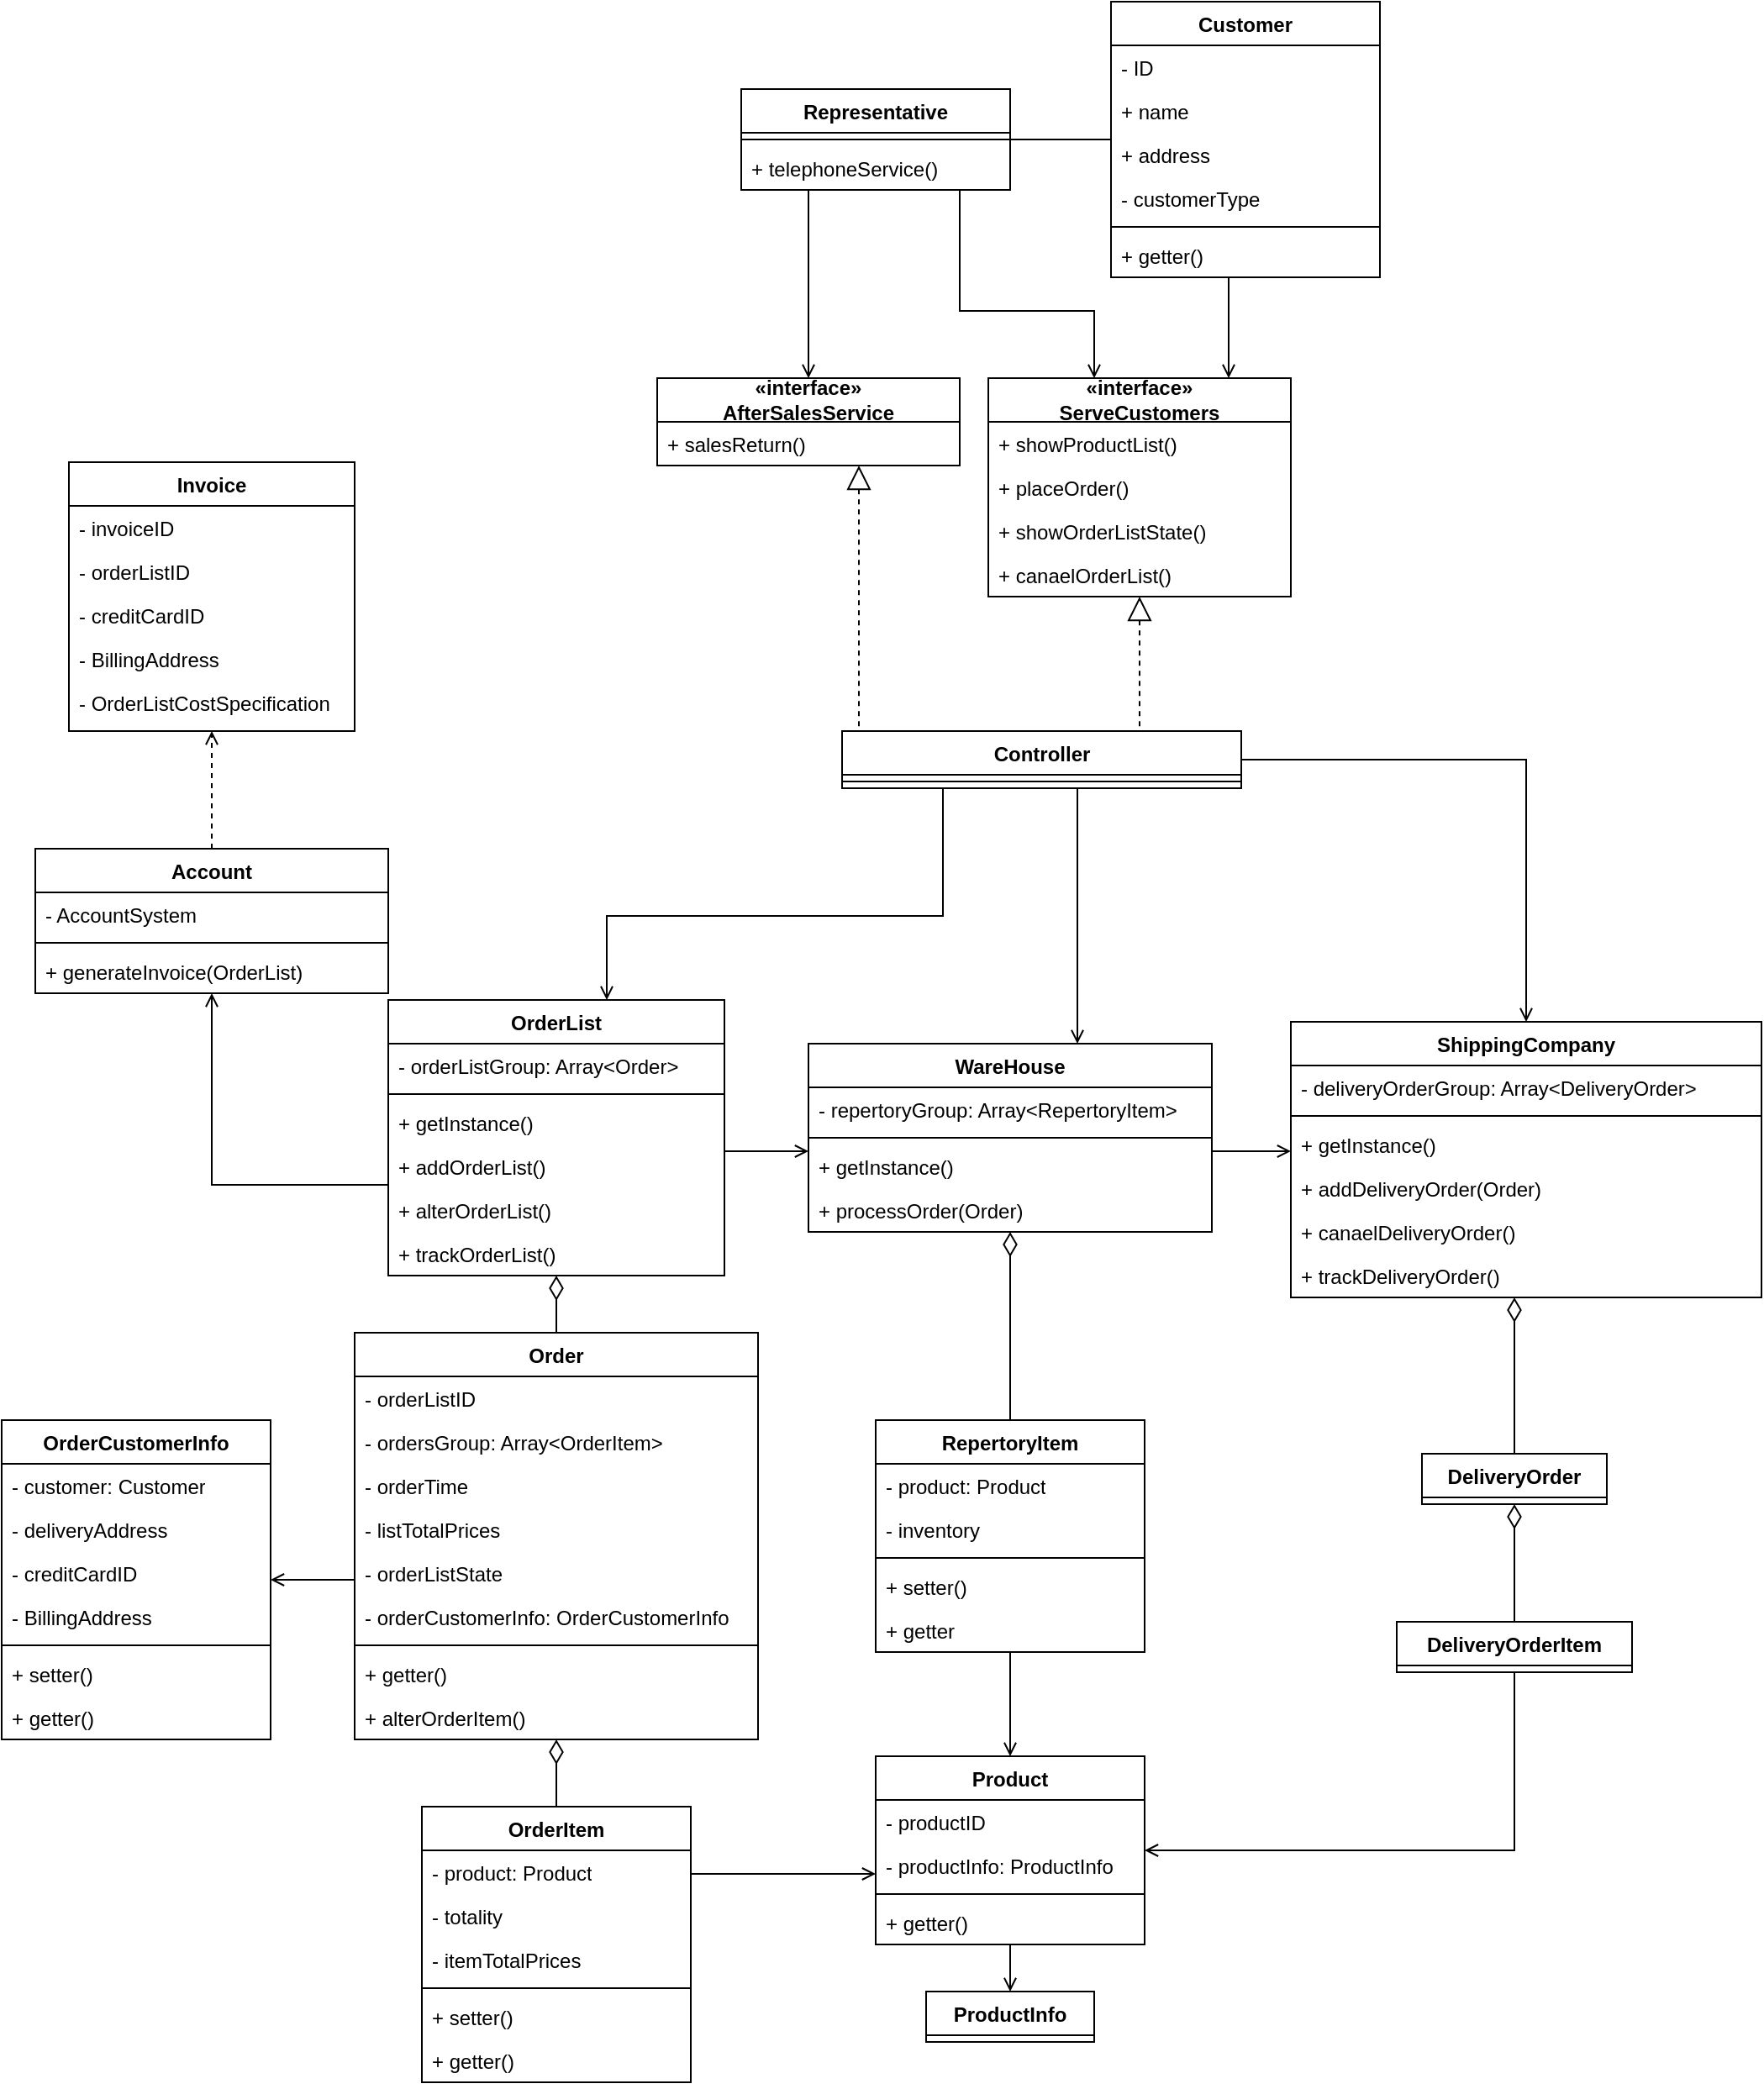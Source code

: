 <mxfile version="24.4.9" type="github" pages="2">
  <diagram name="第 1 页" id="YoLmvKz0ONcq8kvsNemW">
    <mxGraphModel grid="1" page="1" gridSize="10" guides="1" tooltips="1" connect="1" arrows="1" fold="1" pageScale="1" pageWidth="827" pageHeight="1169" math="0" shadow="0">
      <root>
        <mxCell id="0" />
        <mxCell id="1" parent="0" />
        <mxCell id="dGnYGbXjehw-PW8UkwW5-11" style="edgeStyle=orthogonalEdgeStyle;rounded=0;orthogonalLoop=1;jettySize=auto;html=1;endArrow=none;endFill=0;" edge="1" parent="1" source="kag4OPYqTZF7L1LVvonz-3" target="kag4OPYqTZF7L1LVvonz-12">
          <mxGeometry relative="1" as="geometry" />
        </mxCell>
        <mxCell id="dGnYGbXjehw-PW8UkwW5-14" style="edgeStyle=orthogonalEdgeStyle;rounded=0;orthogonalLoop=1;jettySize=auto;html=1;endArrow=open;endFill=0;" edge="1" parent="1" source="kag4OPYqTZF7L1LVvonz-3" target="kag4OPYqTZF7L1LVvonz-122">
          <mxGeometry relative="1" as="geometry">
            <Array as="points">
              <mxPoint x="970" y="-40" />
              <mxPoint x="970" y="-40" />
            </Array>
          </mxGeometry>
        </mxCell>
        <mxCell id="kag4OPYqTZF7L1LVvonz-3" value="Customer" style="swimlane;fontStyle=1;align=center;verticalAlign=top;childLayout=stackLayout;horizontal=1;startSize=26;horizontalStack=0;resizeParent=1;resizeParentMax=0;resizeLast=0;collapsible=1;marginBottom=0;whiteSpace=wrap;html=1;movable=1;resizable=1;rotatable=1;deletable=1;editable=1;locked=0;connectable=1;" parent="1" vertex="1">
          <mxGeometry x="900" y="-224" width="160" height="164" as="geometry" />
        </mxCell>
        <mxCell id="kag4OPYqTZF7L1LVvonz-4" value="- ID" style="text;strokeColor=none;fillColor=none;align=left;verticalAlign=top;spacingLeft=4;spacingRight=4;overflow=hidden;rotatable=1;points=[[0,0.5],[1,0.5]];portConstraint=eastwest;whiteSpace=wrap;html=1;movable=1;resizable=1;deletable=1;editable=1;locked=0;connectable=1;" parent="kag4OPYqTZF7L1LVvonz-3" vertex="1">
          <mxGeometry y="26" width="160" height="26" as="geometry" />
        </mxCell>
        <mxCell id="kag4OPYqTZF7L1LVvonz-5" value="+ name" style="text;strokeColor=none;fillColor=none;align=left;verticalAlign=top;spacingLeft=4;spacingRight=4;overflow=hidden;rotatable=1;points=[[0,0.5],[1,0.5]];portConstraint=eastwest;whiteSpace=wrap;html=1;movable=1;resizable=1;deletable=1;editable=1;locked=0;connectable=1;" parent="kag4OPYqTZF7L1LVvonz-3" vertex="1">
          <mxGeometry y="52" width="160" height="26" as="geometry" />
        </mxCell>
        <mxCell id="kag4OPYqTZF7L1LVvonz-6" value="+ address" style="text;strokeColor=none;fillColor=none;align=left;verticalAlign=top;spacingLeft=4;spacingRight=4;overflow=hidden;rotatable=1;points=[[0,0.5],[1,0.5]];portConstraint=eastwest;whiteSpace=wrap;html=1;movable=1;resizable=1;deletable=1;editable=1;locked=0;connectable=1;" parent="kag4OPYqTZF7L1LVvonz-3" vertex="1">
          <mxGeometry y="78" width="160" height="26" as="geometry" />
        </mxCell>
        <mxCell id="kag4OPYqTZF7L1LVvonz-7" value="- customerType" style="text;strokeColor=none;fillColor=none;align=left;verticalAlign=top;spacingLeft=4;spacingRight=4;overflow=hidden;rotatable=1;points=[[0,0.5],[1,0.5]];portConstraint=eastwest;whiteSpace=wrap;html=1;movable=1;resizable=1;deletable=1;editable=1;locked=0;connectable=1;" parent="kag4OPYqTZF7L1LVvonz-3" vertex="1">
          <mxGeometry y="104" width="160" height="26" as="geometry" />
        </mxCell>
        <mxCell id="kag4OPYqTZF7L1LVvonz-8" value="" style="line;strokeWidth=1;fillColor=none;align=left;verticalAlign=middle;spacingTop=-1;spacingLeft=3;spacingRight=3;rotatable=1;labelPosition=right;points=[];portConstraint=eastwest;strokeColor=inherit;movable=1;resizable=1;deletable=1;editable=1;locked=0;connectable=1;" parent="kag4OPYqTZF7L1LVvonz-3" vertex="1">
          <mxGeometry y="130" width="160" height="8" as="geometry" />
        </mxCell>
        <mxCell id="kag4OPYqTZF7L1LVvonz-9" value="+ getter()" style="text;strokeColor=none;fillColor=none;align=left;verticalAlign=top;spacingLeft=4;spacingRight=4;overflow=hidden;rotatable=1;points=[[0,0.5],[1,0.5]];portConstraint=eastwest;whiteSpace=wrap;html=1;movable=1;resizable=1;deletable=1;editable=1;locked=0;connectable=1;" parent="kag4OPYqTZF7L1LVvonz-3" vertex="1">
          <mxGeometry y="138" width="160" height="26" as="geometry" />
        </mxCell>
        <mxCell id="dGnYGbXjehw-PW8UkwW5-13" style="edgeStyle=orthogonalEdgeStyle;rounded=0;orthogonalLoop=1;jettySize=auto;html=1;endArrow=open;endFill=0;" edge="1" parent="1" source="kag4OPYqTZF7L1LVvonz-12" target="kag4OPYqTZF7L1LVvonz-129">
          <mxGeometry relative="1" as="geometry">
            <Array as="points">
              <mxPoint x="720" y="-80" />
              <mxPoint x="720" y="-80" />
            </Array>
          </mxGeometry>
        </mxCell>
        <mxCell id="dGnYGbXjehw-PW8UkwW5-15" style="edgeStyle=orthogonalEdgeStyle;rounded=0;orthogonalLoop=1;jettySize=auto;html=1;endArrow=open;endFill=0;" edge="1" parent="1" source="kag4OPYqTZF7L1LVvonz-12" target="kag4OPYqTZF7L1LVvonz-122">
          <mxGeometry relative="1" as="geometry">
            <Array as="points">
              <mxPoint x="810" y="-40" />
              <mxPoint x="890" y="-40" />
            </Array>
          </mxGeometry>
        </mxCell>
        <mxCell id="kag4OPYqTZF7L1LVvonz-12" value="Representative" style="swimlane;fontStyle=1;align=center;verticalAlign=top;childLayout=stackLayout;horizontal=1;startSize=26;horizontalStack=0;resizeParent=1;resizeParentMax=0;resizeLast=0;collapsible=1;marginBottom=0;whiteSpace=wrap;html=1;movable=1;resizable=1;rotatable=1;deletable=1;editable=1;locked=0;connectable=1;" parent="1" vertex="1">
          <mxGeometry x="680" y="-172" width="160" height="60" as="geometry" />
        </mxCell>
        <mxCell id="kag4OPYqTZF7L1LVvonz-13" value="" style="line;strokeWidth=1;fillColor=none;align=left;verticalAlign=middle;spacingTop=-1;spacingLeft=3;spacingRight=3;rotatable=1;labelPosition=right;points=[];portConstraint=eastwest;strokeColor=inherit;movable=1;resizable=1;deletable=1;editable=1;locked=0;connectable=1;" parent="kag4OPYqTZF7L1LVvonz-12" vertex="1">
          <mxGeometry y="26" width="160" height="8" as="geometry" />
        </mxCell>
        <mxCell id="kag4OPYqTZF7L1LVvonz-14" value="+ telephoneService()" style="text;strokeColor=none;fillColor=none;align=left;verticalAlign=top;spacingLeft=4;spacingRight=4;overflow=hidden;rotatable=1;points=[[0,0.5],[1,0.5]];portConstraint=eastwest;whiteSpace=wrap;html=1;movable=1;resizable=1;deletable=1;editable=1;locked=0;connectable=1;" parent="kag4OPYqTZF7L1LVvonz-12" vertex="1">
          <mxGeometry y="34" width="160" height="26" as="geometry" />
        </mxCell>
        <mxCell id="dGnYGbXjehw-PW8UkwW5-10" style="edgeStyle=orthogonalEdgeStyle;rounded=0;orthogonalLoop=1;jettySize=auto;html=1;endArrow=open;endFill=0;" edge="1" parent="1" source="kag4OPYqTZF7L1LVvonz-16" target="kag4OPYqTZF7L1LVvonz-21">
          <mxGeometry relative="1" as="geometry" />
        </mxCell>
        <mxCell id="kag4OPYqTZF7L1LVvonz-16" value="Product" style="swimlane;fontStyle=1;align=center;verticalAlign=top;childLayout=stackLayout;horizontal=1;startSize=26;horizontalStack=0;resizeParent=1;resizeParentMax=0;resizeLast=0;collapsible=1;marginBottom=0;whiteSpace=wrap;html=1;movable=1;resizable=1;rotatable=1;deletable=1;editable=1;locked=0;connectable=1;" parent="1" vertex="1">
          <mxGeometry x="760" y="820" width="160" height="112" as="geometry" />
        </mxCell>
        <mxCell id="kag4OPYqTZF7L1LVvonz-17" value="- productID" style="text;strokeColor=none;fillColor=none;align=left;verticalAlign=top;spacingLeft=4;spacingRight=4;overflow=hidden;rotatable=1;points=[[0,0.5],[1,0.5]];portConstraint=eastwest;whiteSpace=wrap;html=1;movable=1;resizable=1;deletable=1;editable=1;locked=0;connectable=1;" parent="kag4OPYqTZF7L1LVvonz-16" vertex="1">
          <mxGeometry y="26" width="160" height="26" as="geometry" />
        </mxCell>
        <mxCell id="kag4OPYqTZF7L1LVvonz-18" value="- productInfo: ProductInfo" style="text;strokeColor=none;fillColor=none;align=left;verticalAlign=top;spacingLeft=4;spacingRight=4;overflow=hidden;rotatable=1;points=[[0,0.5],[1,0.5]];portConstraint=eastwest;whiteSpace=wrap;html=1;movable=1;resizable=1;deletable=1;editable=1;locked=0;connectable=1;" parent="kag4OPYqTZF7L1LVvonz-16" vertex="1">
          <mxGeometry y="52" width="160" height="26" as="geometry" />
        </mxCell>
        <mxCell id="kag4OPYqTZF7L1LVvonz-19" value="" style="line;strokeWidth=1;fillColor=none;align=left;verticalAlign=middle;spacingTop=-1;spacingLeft=3;spacingRight=3;rotatable=1;labelPosition=right;points=[];portConstraint=eastwest;strokeColor=inherit;movable=1;resizable=1;deletable=1;editable=1;locked=0;connectable=1;" parent="kag4OPYqTZF7L1LVvonz-16" vertex="1">
          <mxGeometry y="78" width="160" height="8" as="geometry" />
        </mxCell>
        <mxCell id="kag4OPYqTZF7L1LVvonz-20" value="+ getter()" style="text;strokeColor=none;fillColor=none;align=left;verticalAlign=top;spacingLeft=4;spacingRight=4;overflow=hidden;rotatable=1;points=[[0,0.5],[1,0.5]];portConstraint=eastwest;whiteSpace=wrap;html=1;movable=1;resizable=1;deletable=1;editable=1;locked=0;connectable=1;" parent="kag4OPYqTZF7L1LVvonz-16" vertex="1">
          <mxGeometry y="86" width="160" height="26" as="geometry" />
        </mxCell>
        <mxCell id="kag4OPYqTZF7L1LVvonz-21" value="&lt;div style=&quot;text-align: left;&quot;&gt;&lt;span style=&quot;background-color: initial;&quot;&gt;ProductInfo&lt;/span&gt;&lt;/div&gt;" style="swimlane;fontStyle=1;align=center;verticalAlign=top;childLayout=stackLayout;horizontal=1;startSize=26;horizontalStack=0;resizeParent=1;resizeParentMax=0;resizeLast=0;collapsible=1;marginBottom=0;whiteSpace=wrap;html=1;movable=1;resizable=1;rotatable=1;deletable=1;editable=1;locked=0;connectable=1;" parent="1" vertex="1" collapsed="1">
          <mxGeometry x="790" y="960" width="100" height="30" as="geometry">
            <mxRectangle x="760" y="980" width="160" height="164" as="alternateBounds" />
          </mxGeometry>
        </mxCell>
        <mxCell id="kag4OPYqTZF7L1LVvonz-22" value="+ productID" style="text;strokeColor=none;fillColor=none;align=left;verticalAlign=top;spacingLeft=4;spacingRight=4;overflow=hidden;rotatable=1;points=[[0,0.5],[1,0.5]];portConstraint=eastwest;whiteSpace=wrap;html=1;movable=1;resizable=1;deletable=1;editable=1;locked=0;connectable=1;" parent="kag4OPYqTZF7L1LVvonz-21" vertex="1">
          <mxGeometry y="26" width="160" height="26" as="geometry" />
        </mxCell>
        <mxCell id="kag4OPYqTZF7L1LVvonz-23" value="+ productName" style="text;strokeColor=none;fillColor=none;align=left;verticalAlign=top;spacingLeft=4;spacingRight=4;overflow=hidden;rotatable=1;points=[[0,0.5],[1,0.5]];portConstraint=eastwest;whiteSpace=wrap;html=1;movable=1;resizable=1;deletable=1;editable=1;locked=0;connectable=1;" parent="kag4OPYqTZF7L1LVvonz-21" vertex="1">
          <mxGeometry y="52" width="160" height="26" as="geometry" />
        </mxCell>
        <mxCell id="kag4OPYqTZF7L1LVvonz-24" value="+ pric&lt;span style=&quot;background-color: initial;&quot;&gt;e&lt;/span&gt;" style="text;strokeColor=none;fillColor=none;align=left;verticalAlign=top;spacingLeft=4;spacingRight=4;overflow=hidden;rotatable=1;points=[[0,0.5],[1,0.5]];portConstraint=eastwest;whiteSpace=wrap;html=1;movable=1;resizable=1;deletable=1;editable=1;locked=0;connectable=1;" parent="kag4OPYqTZF7L1LVvonz-21" vertex="1">
          <mxGeometry y="78" width="160" height="26" as="geometry" />
        </mxCell>
        <mxCell id="kag4OPYqTZF7L1LVvonz-25" value="+ introduce" style="text;strokeColor=none;fillColor=none;align=left;verticalAlign=top;spacingLeft=4;spacingRight=4;overflow=hidden;rotatable=1;points=[[0,0.5],[1,0.5]];portConstraint=eastwest;whiteSpace=wrap;html=1;movable=1;resizable=1;deletable=1;editable=1;locked=0;connectable=1;" parent="kag4OPYqTZF7L1LVvonz-21" vertex="1">
          <mxGeometry y="104" width="160" height="26" as="geometry" />
        </mxCell>
        <mxCell id="kag4OPYqTZF7L1LVvonz-26" value="+ image" style="text;strokeColor=none;fillColor=none;align=left;verticalAlign=top;spacingLeft=4;spacingRight=4;overflow=hidden;rotatable=1;points=[[0,0.5],[1,0.5]];portConstraint=eastwest;whiteSpace=wrap;html=1;movable=1;resizable=1;deletable=1;editable=1;locked=0;connectable=1;" parent="kag4OPYqTZF7L1LVvonz-21" vertex="1">
          <mxGeometry y="130" width="160" height="26" as="geometry" />
        </mxCell>
        <mxCell id="kag4OPYqTZF7L1LVvonz-27" value="" style="line;strokeWidth=1;fillColor=none;align=left;verticalAlign=middle;spacingTop=-1;spacingLeft=3;spacingRight=3;rotatable=1;labelPosition=right;points=[];portConstraint=eastwest;strokeColor=inherit;movable=1;resizable=1;deletable=1;editable=1;locked=0;connectable=1;" parent="kag4OPYqTZF7L1LVvonz-21" vertex="1">
          <mxGeometry y="156" width="160" height="8" as="geometry" />
        </mxCell>
        <mxCell id="kag4OPYqTZF7L1LVvonz-28" style="edgeStyle=orthogonalEdgeStyle;rounded=0;orthogonalLoop=1;jettySize=auto;html=1;endArrow=none;endFill=0;startArrow=diamondThin;startFill=0;targetPerimeterSpacing=0;sourcePerimeterSpacing=0;endSize=6;startSize=12;movable=1;resizable=1;rotatable=1;deletable=1;editable=1;locked=0;connectable=1;" parent="1" source="kag4OPYqTZF7L1LVvonz-30" target="kag4OPYqTZF7L1LVvonz-41" edge="1">
          <mxGeometry relative="1" as="geometry">
            <Array as="points" />
          </mxGeometry>
        </mxCell>
        <mxCell id="kag4OPYqTZF7L1LVvonz-29" style="edgeStyle=orthogonalEdgeStyle;rounded=0;orthogonalLoop=1;jettySize=auto;html=1;endArrow=open;endFill=0;movable=1;resizable=1;rotatable=1;deletable=1;editable=1;locked=0;connectable=1;" parent="1" source="kag4OPYqTZF7L1LVvonz-30" target="kag4OPYqTZF7L1LVvonz-48" edge="1">
          <mxGeometry relative="1" as="geometry">
            <Array as="points">
              <mxPoint x="440" y="715" />
              <mxPoint x="440" y="715" />
            </Array>
          </mxGeometry>
        </mxCell>
        <mxCell id="kag4OPYqTZF7L1LVvonz-30" value="Order" style="swimlane;fontStyle=1;align=center;verticalAlign=top;childLayout=stackLayout;horizontal=1;startSize=26;horizontalStack=0;resizeParent=1;resizeParentMax=0;resizeLast=0;collapsible=1;marginBottom=0;whiteSpace=wrap;html=1;movable=1;resizable=1;rotatable=1;deletable=1;editable=1;locked=0;connectable=1;" parent="1" vertex="1">
          <mxGeometry x="450" y="568" width="240" height="242" as="geometry" />
        </mxCell>
        <mxCell id="kag4OPYqTZF7L1LVvonz-31" value="- orderListID" style="text;strokeColor=none;fillColor=none;align=left;verticalAlign=top;spacingLeft=4;spacingRight=4;overflow=hidden;rotatable=1;points=[[0,0.5],[1,0.5]];portConstraint=eastwest;whiteSpace=wrap;html=1;movable=1;resizable=1;deletable=1;editable=1;locked=0;connectable=1;" parent="kag4OPYqTZF7L1LVvonz-30" vertex="1">
          <mxGeometry y="26" width="240" height="26" as="geometry" />
        </mxCell>
        <mxCell id="kag4OPYqTZF7L1LVvonz-32" value="- ordersGroup: Array&amp;lt;OrderItem&amp;gt;" style="text;strokeColor=none;fillColor=none;align=left;verticalAlign=top;spacingLeft=4;spacingRight=4;overflow=hidden;rotatable=1;points=[[0,0.5],[1,0.5]];portConstraint=eastwest;whiteSpace=wrap;html=1;movable=1;resizable=1;deletable=1;editable=1;locked=0;connectable=1;" parent="kag4OPYqTZF7L1LVvonz-30" vertex="1">
          <mxGeometry y="52" width="240" height="26" as="geometry" />
        </mxCell>
        <mxCell id="kag4OPYqTZF7L1LVvonz-33" value="- orderTime" style="text;strokeColor=none;fillColor=none;align=left;verticalAlign=top;spacingLeft=4;spacingRight=4;overflow=hidden;rotatable=1;points=[[0,0.5],[1,0.5]];portConstraint=eastwest;whiteSpace=wrap;html=1;movable=1;resizable=1;deletable=1;editable=1;locked=0;connectable=1;" parent="kag4OPYqTZF7L1LVvonz-30" vertex="1">
          <mxGeometry y="78" width="240" height="26" as="geometry" />
        </mxCell>
        <mxCell id="kag4OPYqTZF7L1LVvonz-34" value="- listTotalPrices" style="text;strokeColor=none;fillColor=none;align=left;verticalAlign=top;spacingLeft=4;spacingRight=4;overflow=hidden;rotatable=1;points=[[0,0.5],[1,0.5]];portConstraint=eastwest;whiteSpace=wrap;html=1;movable=1;resizable=1;deletable=1;editable=1;locked=0;connectable=1;" parent="kag4OPYqTZF7L1LVvonz-30" vertex="1">
          <mxGeometry y="104" width="240" height="26" as="geometry" />
        </mxCell>
        <mxCell id="kag4OPYqTZF7L1LVvonz-35" value="- orderListState" style="text;strokeColor=none;fillColor=none;align=left;verticalAlign=top;spacingLeft=4;spacingRight=4;overflow=hidden;rotatable=1;points=[[0,0.5],[1,0.5]];portConstraint=eastwest;whiteSpace=wrap;html=1;movable=1;resizable=1;deletable=1;editable=1;locked=0;connectable=1;" parent="kag4OPYqTZF7L1LVvonz-30" vertex="1">
          <mxGeometry y="130" width="240" height="26" as="geometry" />
        </mxCell>
        <mxCell id="kag4OPYqTZF7L1LVvonz-36" value="- orderCustomerInfo: OrderCustomerInfo" style="text;strokeColor=none;fillColor=none;align=left;verticalAlign=top;spacingLeft=4;spacingRight=4;overflow=hidden;rotatable=1;points=[[0,0.5],[1,0.5]];portConstraint=eastwest;whiteSpace=wrap;html=1;movable=1;resizable=1;deletable=1;editable=1;locked=0;connectable=1;" parent="kag4OPYqTZF7L1LVvonz-30" vertex="1">
          <mxGeometry y="156" width="240" height="26" as="geometry" />
        </mxCell>
        <mxCell id="kag4OPYqTZF7L1LVvonz-37" value="" style="line;strokeWidth=1;fillColor=none;align=left;verticalAlign=middle;spacingTop=-1;spacingLeft=3;spacingRight=3;rotatable=1;labelPosition=right;points=[];portConstraint=eastwest;strokeColor=inherit;movable=1;resizable=1;deletable=1;editable=1;locked=0;connectable=1;" parent="kag4OPYqTZF7L1LVvonz-30" vertex="1">
          <mxGeometry y="182" width="240" height="8" as="geometry" />
        </mxCell>
        <mxCell id="kag4OPYqTZF7L1LVvonz-38" value="+ getter()" style="text;strokeColor=none;fillColor=none;align=left;verticalAlign=top;spacingLeft=4;spacingRight=4;overflow=hidden;rotatable=1;points=[[0,0.5],[1,0.5]];portConstraint=eastwest;whiteSpace=wrap;html=1;movable=1;resizable=1;deletable=1;editable=1;locked=0;connectable=1;" parent="kag4OPYqTZF7L1LVvonz-30" vertex="1">
          <mxGeometry y="190" width="240" height="26" as="geometry" />
        </mxCell>
        <mxCell id="kag4OPYqTZF7L1LVvonz-39" value="+ alterOrderItem()" style="text;strokeColor=none;fillColor=none;align=left;verticalAlign=top;spacingLeft=4;spacingRight=4;overflow=hidden;rotatable=1;points=[[0,0.5],[1,0.5]];portConstraint=eastwest;whiteSpace=wrap;html=1;movable=1;resizable=1;deletable=1;editable=1;locked=0;connectable=1;" parent="kag4OPYqTZF7L1LVvonz-30" vertex="1">
          <mxGeometry y="216" width="240" height="26" as="geometry" />
        </mxCell>
        <mxCell id="kag4OPYqTZF7L1LVvonz-40" style="edgeStyle=orthogonalEdgeStyle;rounded=0;orthogonalLoop=1;jettySize=auto;html=1;endArrow=open;endFill=0;movable=1;resizable=1;rotatable=1;deletable=1;editable=1;locked=0;connectable=1;" parent="1" source="kag4OPYqTZF7L1LVvonz-41" target="kag4OPYqTZF7L1LVvonz-16" edge="1">
          <mxGeometry relative="1" as="geometry">
            <Array as="points">
              <mxPoint x="680" y="890" />
              <mxPoint x="680" y="890" />
            </Array>
          </mxGeometry>
        </mxCell>
        <mxCell id="kag4OPYqTZF7L1LVvonz-41" value="OrderItem" style="swimlane;fontStyle=1;align=center;verticalAlign=top;childLayout=stackLayout;horizontal=1;startSize=26;horizontalStack=0;resizeParent=1;resizeParentMax=0;resizeLast=0;collapsible=1;marginBottom=0;whiteSpace=wrap;html=1;movable=1;resizable=1;rotatable=1;deletable=1;editable=1;locked=0;connectable=1;" parent="1" vertex="1">
          <mxGeometry x="490" y="850" width="160" height="164" as="geometry" />
        </mxCell>
        <mxCell id="kag4OPYqTZF7L1LVvonz-42" value="- product: Product" style="text;strokeColor=none;fillColor=none;align=left;verticalAlign=top;spacingLeft=4;spacingRight=4;overflow=hidden;rotatable=1;points=[[0,0.5],[1,0.5]];portConstraint=eastwest;whiteSpace=wrap;html=1;movable=1;resizable=1;deletable=1;editable=1;locked=0;connectable=1;" parent="kag4OPYqTZF7L1LVvonz-41" vertex="1">
          <mxGeometry y="26" width="160" height="26" as="geometry" />
        </mxCell>
        <mxCell id="kag4OPYqTZF7L1LVvonz-43" value="-&amp;nbsp;totality" style="text;strokeColor=none;fillColor=none;align=left;verticalAlign=top;spacingLeft=4;spacingRight=4;overflow=hidden;rotatable=1;points=[[0,0.5],[1,0.5]];portConstraint=eastwest;whiteSpace=wrap;html=1;movable=1;resizable=1;deletable=1;editable=1;locked=0;connectable=1;" parent="kag4OPYqTZF7L1LVvonz-41" vertex="1">
          <mxGeometry y="52" width="160" height="26" as="geometry" />
        </mxCell>
        <mxCell id="kag4OPYqTZF7L1LVvonz-44" value="- itemTotalPrices" style="text;strokeColor=none;fillColor=none;align=left;verticalAlign=top;spacingLeft=4;spacingRight=4;overflow=hidden;rotatable=1;points=[[0,0.5],[1,0.5]];portConstraint=eastwest;whiteSpace=wrap;html=1;movable=1;resizable=1;deletable=1;editable=1;locked=0;connectable=1;" parent="kag4OPYqTZF7L1LVvonz-41" vertex="1">
          <mxGeometry y="78" width="160" height="26" as="geometry" />
        </mxCell>
        <mxCell id="kag4OPYqTZF7L1LVvonz-45" value="" style="line;strokeWidth=1;fillColor=none;align=left;verticalAlign=middle;spacingTop=-1;spacingLeft=3;spacingRight=3;rotatable=1;labelPosition=right;points=[];portConstraint=eastwest;strokeColor=inherit;movable=1;resizable=1;deletable=1;editable=1;locked=0;connectable=1;" parent="kag4OPYqTZF7L1LVvonz-41" vertex="1">
          <mxGeometry y="104" width="160" height="8" as="geometry" />
        </mxCell>
        <mxCell id="kag4OPYqTZF7L1LVvonz-46" value="+ setter()" style="text;strokeColor=none;fillColor=none;align=left;verticalAlign=top;spacingLeft=4;spacingRight=4;overflow=hidden;rotatable=1;points=[[0,0.5],[1,0.5]];portConstraint=eastwest;whiteSpace=wrap;html=1;movable=1;resizable=1;deletable=1;editable=1;locked=0;connectable=1;" parent="kag4OPYqTZF7L1LVvonz-41" vertex="1">
          <mxGeometry y="112" width="160" height="26" as="geometry" />
        </mxCell>
        <mxCell id="kag4OPYqTZF7L1LVvonz-47" value="+ getter()" style="text;strokeColor=none;fillColor=none;align=left;verticalAlign=top;spacingLeft=4;spacingRight=4;overflow=hidden;rotatable=1;points=[[0,0.5],[1,0.5]];portConstraint=eastwest;whiteSpace=wrap;html=1;movable=1;resizable=1;deletable=1;editable=1;locked=0;connectable=1;" parent="kag4OPYqTZF7L1LVvonz-41" vertex="1">
          <mxGeometry y="138" width="160" height="26" as="geometry" />
        </mxCell>
        <mxCell id="kag4OPYqTZF7L1LVvonz-48" value="&lt;span style=&quot;text-align: left;&quot;&gt;OrderCustomerInfo&lt;/span&gt;" style="swimlane;fontStyle=1;align=center;verticalAlign=top;childLayout=stackLayout;horizontal=1;startSize=26;horizontalStack=0;resizeParent=1;resizeParentMax=0;resizeLast=0;collapsible=1;marginBottom=0;whiteSpace=wrap;html=1;movable=1;resizable=1;rotatable=1;deletable=1;editable=1;locked=0;connectable=1;" parent="1" vertex="1">
          <mxGeometry x="240" y="620" width="160" height="190" as="geometry" />
        </mxCell>
        <mxCell id="kag4OPYqTZF7L1LVvonz-49" value="- customer: Customer" style="text;strokeColor=none;fillColor=none;align=left;verticalAlign=top;spacingLeft=4;spacingRight=4;overflow=hidden;rotatable=1;points=[[0,0.5],[1,0.5]];portConstraint=eastwest;whiteSpace=wrap;html=1;movable=1;resizable=1;deletable=1;editable=1;locked=0;connectable=1;" parent="kag4OPYqTZF7L1LVvonz-48" vertex="1">
          <mxGeometry y="26" width="160" height="26" as="geometry" />
        </mxCell>
        <mxCell id="kag4OPYqTZF7L1LVvonz-50" value="- deliveryAddress" style="text;strokeColor=none;fillColor=none;align=left;verticalAlign=top;spacingLeft=4;spacingRight=4;overflow=hidden;rotatable=1;points=[[0,0.5],[1,0.5]];portConstraint=eastwest;whiteSpace=wrap;html=1;movable=1;resizable=1;deletable=1;editable=1;locked=0;connectable=1;" parent="kag4OPYqTZF7L1LVvonz-48" vertex="1">
          <mxGeometry y="52" width="160" height="26" as="geometry" />
        </mxCell>
        <mxCell id="kag4OPYqTZF7L1LVvonz-51" value="- creditCardID" style="text;strokeColor=none;fillColor=none;align=left;verticalAlign=top;spacingLeft=4;spacingRight=4;overflow=hidden;rotatable=1;points=[[0,0.5],[1,0.5]];portConstraint=eastwest;whiteSpace=wrap;html=1;movable=1;resizable=1;deletable=1;editable=1;locked=0;connectable=1;" parent="kag4OPYqTZF7L1LVvonz-48" vertex="1">
          <mxGeometry y="78" width="160" height="26" as="geometry" />
        </mxCell>
        <mxCell id="kag4OPYqTZF7L1LVvonz-52" value="- BillingAddress" style="text;strokeColor=none;fillColor=none;align=left;verticalAlign=top;spacingLeft=4;spacingRight=4;overflow=hidden;rotatable=1;points=[[0,0.5],[1,0.5]];portConstraint=eastwest;whiteSpace=wrap;html=1;movable=1;resizable=1;deletable=1;editable=1;locked=0;connectable=1;" parent="kag4OPYqTZF7L1LVvonz-48" vertex="1">
          <mxGeometry y="104" width="160" height="26" as="geometry" />
        </mxCell>
        <mxCell id="kag4OPYqTZF7L1LVvonz-53" value="" style="line;strokeWidth=1;fillColor=none;align=left;verticalAlign=middle;spacingTop=-1;spacingLeft=3;spacingRight=3;rotatable=1;labelPosition=right;points=[];portConstraint=eastwest;strokeColor=inherit;movable=1;resizable=1;deletable=1;editable=1;locked=0;connectable=1;" parent="kag4OPYqTZF7L1LVvonz-48" vertex="1">
          <mxGeometry y="130" width="160" height="8" as="geometry" />
        </mxCell>
        <mxCell id="kag4OPYqTZF7L1LVvonz-54" value="+ setter()" style="text;strokeColor=none;fillColor=none;align=left;verticalAlign=top;spacingLeft=4;spacingRight=4;overflow=hidden;rotatable=1;points=[[0,0.5],[1,0.5]];portConstraint=eastwest;whiteSpace=wrap;html=1;movable=1;resizable=1;deletable=1;editable=1;locked=0;connectable=1;" parent="kag4OPYqTZF7L1LVvonz-48" vertex="1">
          <mxGeometry y="138" width="160" height="26" as="geometry" />
        </mxCell>
        <mxCell id="kag4OPYqTZF7L1LVvonz-55" value="+ getter()" style="text;strokeColor=none;fillColor=none;align=left;verticalAlign=top;spacingLeft=4;spacingRight=4;overflow=hidden;rotatable=1;points=[[0,0.5],[1,0.5]];portConstraint=eastwest;whiteSpace=wrap;html=1;movable=1;resizable=1;deletable=1;editable=1;locked=0;connectable=1;" parent="kag4OPYqTZF7L1LVvonz-48" vertex="1">
          <mxGeometry y="164" width="160" height="26" as="geometry" />
        </mxCell>
        <mxCell id="kag4OPYqTZF7L1LVvonz-56" style="edgeStyle=orthogonalEdgeStyle;rounded=0;orthogonalLoop=1;jettySize=auto;html=1;endArrow=none;endFill=0;entryX=0.5;entryY=0;entryDx=0;entryDy=0;startArrow=diamondThin;startFill=0;startSize=12;movable=1;resizable=1;rotatable=1;deletable=1;editable=1;locked=0;connectable=1;" parent="1" source="kag4OPYqTZF7L1LVvonz-57" target="kag4OPYqTZF7L1LVvonz-63" edge="1">
          <mxGeometry relative="1" as="geometry">
            <Array as="points">
              <mxPoint x="840" y="580" />
              <mxPoint x="840" y="580" />
            </Array>
          </mxGeometry>
        </mxCell>
        <mxCell id="dGnYGbXjehw-PW8UkwW5-7" style="edgeStyle=orthogonalEdgeStyle;rounded=0;orthogonalLoop=1;jettySize=auto;html=1;endArrow=open;endFill=0;" edge="1" parent="1" source="kag4OPYqTZF7L1LVvonz-57" target="kag4OPYqTZF7L1LVvonz-85">
          <mxGeometry relative="1" as="geometry">
            <Array as="points">
              <mxPoint x="990" y="460" />
              <mxPoint x="990" y="460" />
            </Array>
          </mxGeometry>
        </mxCell>
        <mxCell id="kag4OPYqTZF7L1LVvonz-57" value="WareHouse" style="swimlane;fontStyle=1;align=center;verticalAlign=top;childLayout=stackLayout;horizontal=1;startSize=26;horizontalStack=0;resizeParent=1;resizeParentMax=0;resizeLast=0;collapsible=1;marginBottom=0;whiteSpace=wrap;html=1;movable=1;resizable=1;rotatable=1;deletable=1;editable=1;locked=0;connectable=1;" parent="1" vertex="1">
          <mxGeometry x="720" y="396" width="240" height="112" as="geometry" />
        </mxCell>
        <mxCell id="kag4OPYqTZF7L1LVvonz-58" value="- repertoryGroup: Array&amp;lt;RepertoryItem&amp;gt;&amp;nbsp;" style="text;strokeColor=none;fillColor=none;align=left;verticalAlign=top;spacingLeft=4;spacingRight=4;overflow=hidden;rotatable=1;points=[[0,0.5],[1,0.5]];portConstraint=eastwest;whiteSpace=wrap;html=1;movable=1;resizable=1;deletable=1;editable=1;locked=0;connectable=1;" parent="kag4OPYqTZF7L1LVvonz-57" vertex="1">
          <mxGeometry y="26" width="240" height="26" as="geometry" />
        </mxCell>
        <mxCell id="kag4OPYqTZF7L1LVvonz-59" value="" style="line;strokeWidth=1;fillColor=none;align=left;verticalAlign=middle;spacingTop=-1;spacingLeft=3;spacingRight=3;rotatable=1;labelPosition=right;points=[];portConstraint=eastwest;strokeColor=inherit;movable=1;resizable=1;deletable=1;editable=1;locked=0;connectable=1;" parent="kag4OPYqTZF7L1LVvonz-57" vertex="1">
          <mxGeometry y="52" width="240" height="8" as="geometry" />
        </mxCell>
        <mxCell id="kag4OPYqTZF7L1LVvonz-137" value="+ getInstance()" style="text;strokeColor=none;fillColor=none;align=left;verticalAlign=top;spacingLeft=4;spacingRight=4;overflow=hidden;rotatable=0;points=[[0,0.5],[1,0.5]];portConstraint=eastwest;whiteSpace=wrap;html=1;" parent="kag4OPYqTZF7L1LVvonz-57" vertex="1">
          <mxGeometry y="60" width="240" height="26" as="geometry" />
        </mxCell>
        <mxCell id="dGnYGbXjehw-PW8UkwW5-1" value="+ processOrder(Order)" style="text;strokeColor=none;fillColor=none;align=left;verticalAlign=top;spacingLeft=4;spacingRight=4;overflow=hidden;rotatable=0;points=[[0,0.5],[1,0.5]];portConstraint=eastwest;whiteSpace=wrap;html=1;" vertex="1" parent="kag4OPYqTZF7L1LVvonz-57">
          <mxGeometry y="86" width="240" height="26" as="geometry" />
        </mxCell>
        <mxCell id="dGnYGbXjehw-PW8UkwW5-9" style="edgeStyle=orthogonalEdgeStyle;rounded=0;orthogonalLoop=1;jettySize=auto;html=1;endArrow=open;endFill=0;" edge="1" parent="1" source="kag4OPYqTZF7L1LVvonz-63" target="kag4OPYqTZF7L1LVvonz-16">
          <mxGeometry relative="1" as="geometry" />
        </mxCell>
        <mxCell id="kag4OPYqTZF7L1LVvonz-63" value="RepertoryItem" style="swimlane;fontStyle=1;align=center;verticalAlign=top;childLayout=stackLayout;horizontal=1;startSize=26;horizontalStack=0;resizeParent=1;resizeParentMax=0;resizeLast=0;collapsible=1;marginBottom=0;whiteSpace=wrap;html=1;movable=1;resizable=1;rotatable=1;deletable=1;editable=1;locked=0;connectable=1;" parent="1" vertex="1">
          <mxGeometry x="760" y="620" width="160" height="138" as="geometry">
            <mxRectangle x="610" y="420" width="120" height="30" as="alternateBounds" />
          </mxGeometry>
        </mxCell>
        <mxCell id="kag4OPYqTZF7L1LVvonz-64" value="- product: Product" style="text;strokeColor=none;fillColor=none;align=left;verticalAlign=top;spacingLeft=4;spacingRight=4;overflow=hidden;rotatable=1;points=[[0,0.5],[1,0.5]];portConstraint=eastwest;whiteSpace=wrap;html=1;movable=1;resizable=1;deletable=1;editable=1;locked=0;connectable=1;" parent="kag4OPYqTZF7L1LVvonz-63" vertex="1">
          <mxGeometry y="26" width="160" height="26" as="geometry" />
        </mxCell>
        <mxCell id="kag4OPYqTZF7L1LVvonz-65" value="-&amp;nbsp;&lt;span style=&quot;background-color: initial;&quot;&gt;inventory&lt;/span&gt;" style="text;strokeColor=none;fillColor=none;align=left;verticalAlign=top;spacingLeft=4;spacingRight=4;overflow=hidden;rotatable=1;points=[[0,0.5],[1,0.5]];portConstraint=eastwest;whiteSpace=wrap;html=1;movable=1;resizable=1;deletable=1;editable=1;locked=0;connectable=1;" parent="kag4OPYqTZF7L1LVvonz-63" vertex="1">
          <mxGeometry y="52" width="160" height="26" as="geometry" />
        </mxCell>
        <mxCell id="kag4OPYqTZF7L1LVvonz-66" value="" style="line;strokeWidth=1;fillColor=none;align=left;verticalAlign=middle;spacingTop=-1;spacingLeft=3;spacingRight=3;rotatable=1;labelPosition=right;points=[];portConstraint=eastwest;strokeColor=inherit;movable=1;resizable=1;deletable=1;editable=1;locked=0;connectable=1;" parent="kag4OPYqTZF7L1LVvonz-63" vertex="1">
          <mxGeometry y="78" width="160" height="8" as="geometry" />
        </mxCell>
        <mxCell id="kag4OPYqTZF7L1LVvonz-67" value="+ setter()" style="text;strokeColor=none;fillColor=none;align=left;verticalAlign=top;spacingLeft=4;spacingRight=4;overflow=hidden;rotatable=1;points=[[0,0.5],[1,0.5]];portConstraint=eastwest;whiteSpace=wrap;html=1;movable=1;resizable=1;deletable=1;editable=1;locked=0;connectable=1;" parent="kag4OPYqTZF7L1LVvonz-63" vertex="1">
          <mxGeometry y="86" width="160" height="26" as="geometry" />
        </mxCell>
        <mxCell id="kag4OPYqTZF7L1LVvonz-68" value="+ getter" style="text;strokeColor=none;fillColor=none;align=left;verticalAlign=top;spacingLeft=4;spacingRight=4;overflow=hidden;rotatable=1;points=[[0,0.5],[1,0.5]];portConstraint=eastwest;whiteSpace=wrap;html=1;movable=1;resizable=1;deletable=1;editable=1;locked=0;connectable=1;" parent="kag4OPYqTZF7L1LVvonz-63" vertex="1">
          <mxGeometry y="112" width="160" height="26" as="geometry" />
        </mxCell>
        <mxCell id="kag4OPYqTZF7L1LVvonz-69" style="edgeStyle=orthogonalEdgeStyle;rounded=0;orthogonalLoop=1;jettySize=auto;html=1;endArrow=none;endFill=0;startArrow=diamondThin;startFill=0;endSize=6;startSize=12;movable=1;resizable=1;rotatable=1;deletable=1;editable=1;locked=0;connectable=1;" parent="1" source="kag4OPYqTZF7L1LVvonz-70" target="kag4OPYqTZF7L1LVvonz-79" edge="1">
          <mxGeometry relative="1" as="geometry" />
        </mxCell>
        <mxCell id="kag4OPYqTZF7L1LVvonz-70" value="DeliveryOrder" style="swimlane;fontStyle=1;align=center;verticalAlign=top;childLayout=stackLayout;horizontal=1;startSize=26;horizontalStack=0;resizeParent=1;resizeParentMax=0;resizeLast=0;collapsible=1;marginBottom=0;whiteSpace=wrap;html=1;movable=1;resizable=1;rotatable=1;deletable=1;editable=1;locked=0;connectable=1;" parent="1" vertex="1" collapsed="1">
          <mxGeometry x="1085" y="640" width="110" height="30" as="geometry">
            <mxRectangle x="1000" y="620" width="280" height="190" as="alternateBounds" />
          </mxGeometry>
        </mxCell>
        <mxCell id="kag4OPYqTZF7L1LVvonz-71" value="- deliveryOrderID" style="text;strokeColor=none;fillColor=none;align=left;verticalAlign=top;spacingLeft=4;spacingRight=4;overflow=hidden;rotatable=1;points=[[0,0.5],[1,0.5]];portConstraint=eastwest;whiteSpace=wrap;html=1;movable=1;resizable=1;deletable=1;editable=1;locked=0;connectable=1;" parent="kag4OPYqTZF7L1LVvonz-70" vertex="1">
          <mxGeometry y="26" width="280" height="26" as="geometry" />
        </mxCell>
        <mxCell id="kag4OPYqTZF7L1LVvonz-72" value="- deliveryOrdersGroup: Array&amp;lt;DeliveryOrderItem&amp;gt;" style="text;strokeColor=none;fillColor=none;align=left;verticalAlign=top;spacingLeft=4;spacingRight=4;overflow=hidden;rotatable=1;points=[[0,0.5],[1,0.5]];portConstraint=eastwest;whiteSpace=wrap;html=1;movable=1;resizable=1;deletable=1;editable=1;locked=0;connectable=1;" parent="kag4OPYqTZF7L1LVvonz-70" vertex="1">
          <mxGeometry y="52" width="280" height="26" as="geometry" />
        </mxCell>
        <mxCell id="kag4OPYqTZF7L1LVvonz-73" value="- address" style="text;strokeColor=none;fillColor=none;align=left;verticalAlign=top;spacingLeft=4;spacingRight=4;overflow=hidden;rotatable=1;points=[[0,0.5],[1,0.5]];portConstraint=eastwest;whiteSpace=wrap;html=1;movable=1;resizable=1;deletable=1;editable=1;locked=0;connectable=1;" parent="kag4OPYqTZF7L1LVvonz-70" vertex="1">
          <mxGeometry y="78" width="280" height="26" as="geometry" />
        </mxCell>
        <mxCell id="kag4OPYqTZF7L1LVvonz-74" value="- deliveryState" style="text;strokeColor=none;fillColor=none;align=left;verticalAlign=top;spacingLeft=4;spacingRight=4;overflow=hidden;rotatable=1;points=[[0,0.5],[1,0.5]];portConstraint=eastwest;whiteSpace=wrap;html=1;movable=1;resizable=1;deletable=1;editable=1;locked=0;connectable=1;" parent="kag4OPYqTZF7L1LVvonz-70" vertex="1">
          <mxGeometry y="104" width="280" height="26" as="geometry" />
        </mxCell>
        <mxCell id="kag4OPYqTZF7L1LVvonz-75" value="" style="line;strokeWidth=1;fillColor=none;align=left;verticalAlign=middle;spacingTop=-1;spacingLeft=3;spacingRight=3;rotatable=1;labelPosition=right;points=[];portConstraint=eastwest;strokeColor=inherit;movable=1;resizable=1;deletable=1;editable=1;locked=0;connectable=1;" parent="kag4OPYqTZF7L1LVvonz-70" vertex="1">
          <mxGeometry y="130" width="280" height="8" as="geometry" />
        </mxCell>
        <mxCell id="kag4OPYqTZF7L1LVvonz-76" value="+ getter()" style="text;strokeColor=none;fillColor=none;align=left;verticalAlign=top;spacingLeft=4;spacingRight=4;overflow=hidden;rotatable=1;points=[[0,0.5],[1,0.5]];portConstraint=eastwest;whiteSpace=wrap;html=1;movable=1;resizable=1;deletable=1;editable=1;locked=0;connectable=1;" parent="kag4OPYqTZF7L1LVvonz-70" vertex="1">
          <mxGeometry y="138" width="280" height="26" as="geometry" />
        </mxCell>
        <mxCell id="kag4OPYqTZF7L1LVvonz-77" value="+ updateDeliveryState()" style="text;strokeColor=none;fillColor=none;align=left;verticalAlign=top;spacingLeft=4;spacingRight=4;overflow=hidden;rotatable=1;points=[[0,0.5],[1,0.5]];portConstraint=eastwest;whiteSpace=wrap;html=1;movable=1;resizable=1;deletable=1;editable=1;locked=0;connectable=1;" parent="kag4OPYqTZF7L1LVvonz-70" vertex="1">
          <mxGeometry y="164" width="280" height="26" as="geometry" />
        </mxCell>
        <mxCell id="kag4OPYqTZF7L1LVvonz-78" style="edgeStyle=orthogonalEdgeStyle;rounded=0;orthogonalLoop=1;jettySize=auto;html=1;endArrow=open;endFill=0;movable=1;resizable=1;rotatable=1;deletable=1;editable=1;locked=0;connectable=1;" parent="1" source="kag4OPYqTZF7L1LVvonz-79" target="kag4OPYqTZF7L1LVvonz-16" edge="1">
          <mxGeometry relative="1" as="geometry">
            <Array as="points">
              <mxPoint x="1140" y="876" />
            </Array>
          </mxGeometry>
        </mxCell>
        <mxCell id="kag4OPYqTZF7L1LVvonz-79" value="DeliveryOrderItem" style="swimlane;fontStyle=1;align=center;verticalAlign=top;childLayout=stackLayout;horizontal=1;startSize=26;horizontalStack=0;resizeParent=1;resizeParentMax=0;resizeLast=0;collapsible=1;marginBottom=0;whiteSpace=wrap;html=1;movable=1;resizable=1;rotatable=1;deletable=1;editable=1;locked=0;connectable=1;" parent="1" vertex="1" collapsed="1">
          <mxGeometry x="1070" y="740" width="140" height="30" as="geometry">
            <mxRectangle x="1060" y="900" width="160" height="112" as="alternateBounds" />
          </mxGeometry>
        </mxCell>
        <mxCell id="kag4OPYqTZF7L1LVvonz-80" value="- product: Product" style="text;strokeColor=none;fillColor=none;align=left;verticalAlign=top;spacingLeft=4;spacingRight=4;overflow=hidden;rotatable=1;points=[[0,0.5],[1,0.5]];portConstraint=eastwest;whiteSpace=wrap;html=1;movable=1;resizable=1;deletable=1;editable=1;locked=0;connectable=1;" parent="kag4OPYqTZF7L1LVvonz-79" vertex="1">
          <mxGeometry y="26" width="160" height="26" as="geometry" />
        </mxCell>
        <mxCell id="kag4OPYqTZF7L1LVvonz-81" value="- deliveryTotality" style="text;strokeColor=none;fillColor=none;align=left;verticalAlign=top;spacingLeft=4;spacingRight=4;overflow=hidden;rotatable=1;points=[[0,0.5],[1,0.5]];portConstraint=eastwest;whiteSpace=wrap;html=1;movable=1;resizable=1;deletable=1;editable=1;locked=0;connectable=1;" parent="kag4OPYqTZF7L1LVvonz-79" vertex="1">
          <mxGeometry y="52" width="160" height="26" as="geometry" />
        </mxCell>
        <mxCell id="kag4OPYqTZF7L1LVvonz-82" value="" style="line;strokeWidth=1;fillColor=none;align=left;verticalAlign=middle;spacingTop=-1;spacingLeft=3;spacingRight=3;rotatable=1;labelPosition=right;points=[];portConstraint=eastwest;strokeColor=inherit;movable=1;resizable=1;deletable=1;editable=1;locked=0;connectable=1;" parent="kag4OPYqTZF7L1LVvonz-79" vertex="1">
          <mxGeometry y="78" width="160" height="8" as="geometry" />
        </mxCell>
        <mxCell id="kag4OPYqTZF7L1LVvonz-83" value="+ getter()" style="text;strokeColor=none;fillColor=none;align=left;verticalAlign=top;spacingLeft=4;spacingRight=4;overflow=hidden;rotatable=1;points=[[0,0.5],[1,0.5]];portConstraint=eastwest;whiteSpace=wrap;html=1;movable=1;resizable=1;deletable=1;editable=1;locked=0;connectable=1;" parent="kag4OPYqTZF7L1LVvonz-79" vertex="1">
          <mxGeometry y="86" width="160" height="26" as="geometry" />
        </mxCell>
        <mxCell id="kag4OPYqTZF7L1LVvonz-84" style="edgeStyle=orthogonalEdgeStyle;rounded=0;orthogonalLoop=1;jettySize=auto;html=1;endArrow=none;endFill=0;startArrow=diamondThin;startFill=0;startSize=12;movable=1;resizable=1;rotatable=1;deletable=1;editable=1;locked=0;connectable=1;" parent="1" source="kag4OPYqTZF7L1LVvonz-85" target="kag4OPYqTZF7L1LVvonz-70" edge="1">
          <mxGeometry relative="1" as="geometry">
            <Array as="points">
              <mxPoint x="1140" y="570" />
              <mxPoint x="1140" y="570" />
            </Array>
          </mxGeometry>
        </mxCell>
        <mxCell id="kag4OPYqTZF7L1LVvonz-85" value="ShippingCompany" style="swimlane;fontStyle=1;align=center;verticalAlign=top;childLayout=stackLayout;horizontal=1;startSize=26;horizontalStack=0;resizeParent=1;resizeParentMax=0;resizeLast=0;collapsible=1;marginBottom=0;whiteSpace=wrap;html=1;movable=1;resizable=1;rotatable=1;deletable=1;editable=1;locked=0;connectable=1;" parent="1" vertex="1">
          <mxGeometry x="1007" y="383" width="280" height="164" as="geometry" />
        </mxCell>
        <mxCell id="kag4OPYqTZF7L1LVvonz-86" value="- deliveryOrderGroup: Array&amp;lt;DeliveryOrder&amp;gt;" style="text;strokeColor=none;fillColor=none;align=left;verticalAlign=top;spacingLeft=4;spacingRight=4;overflow=hidden;rotatable=1;points=[[0,0.5],[1,0.5]];portConstraint=eastwest;whiteSpace=wrap;html=1;movable=1;resizable=1;deletable=1;editable=1;locked=0;connectable=1;" parent="kag4OPYqTZF7L1LVvonz-85" vertex="1">
          <mxGeometry y="26" width="280" height="26" as="geometry" />
        </mxCell>
        <mxCell id="kag4OPYqTZF7L1LVvonz-87" value="" style="line;strokeWidth=1;fillColor=none;align=left;verticalAlign=middle;spacingTop=-1;spacingLeft=3;spacingRight=3;rotatable=1;labelPosition=right;points=[];portConstraint=eastwest;strokeColor=inherit;movable=1;resizable=1;deletable=1;editable=1;locked=0;connectable=1;" parent="kag4OPYqTZF7L1LVvonz-85" vertex="1">
          <mxGeometry y="52" width="280" height="8" as="geometry" />
        </mxCell>
        <mxCell id="kag4OPYqTZF7L1LVvonz-138" value="+ getInstance()" style="text;strokeColor=none;fillColor=none;align=left;verticalAlign=top;spacingLeft=4;spacingRight=4;overflow=hidden;rotatable=0;points=[[0,0.5],[1,0.5]];portConstraint=eastwest;whiteSpace=wrap;html=1;" parent="kag4OPYqTZF7L1LVvonz-85" vertex="1">
          <mxGeometry y="60" width="280" height="26" as="geometry" />
        </mxCell>
        <mxCell id="kag4OPYqTZF7L1LVvonz-88" value="+ addDeliveryOrder(Order)" style="text;strokeColor=none;fillColor=none;align=left;verticalAlign=top;spacingLeft=4;spacingRight=4;overflow=hidden;rotatable=1;points=[[0,0.5],[1,0.5]];portConstraint=eastwest;whiteSpace=wrap;html=1;movable=1;resizable=1;deletable=1;editable=1;locked=0;connectable=1;" parent="kag4OPYqTZF7L1LVvonz-85" vertex="1">
          <mxGeometry y="86" width="280" height="26" as="geometry" />
        </mxCell>
        <mxCell id="kag4OPYqTZF7L1LVvonz-89" value="+ canaelDeliveryOrder()" style="text;strokeColor=none;fillColor=none;align=left;verticalAlign=top;spacingLeft=4;spacingRight=4;overflow=hidden;rotatable=1;points=[[0,0.5],[1,0.5]];portConstraint=eastwest;whiteSpace=wrap;html=1;movable=1;resizable=1;deletable=1;editable=1;locked=0;connectable=1;" parent="kag4OPYqTZF7L1LVvonz-85" vertex="1">
          <mxGeometry y="112" width="280" height="26" as="geometry" />
        </mxCell>
        <mxCell id="kag4OPYqTZF7L1LVvonz-90" value="+ trackDeliveryOrder()" style="text;strokeColor=none;fillColor=none;align=left;verticalAlign=top;spacingLeft=4;spacingRight=4;overflow=hidden;rotatable=1;points=[[0,0.5],[1,0.5]];portConstraint=eastwest;whiteSpace=wrap;html=1;movable=1;resizable=1;deletable=1;editable=1;locked=0;connectable=1;" parent="kag4OPYqTZF7L1LVvonz-85" vertex="1">
          <mxGeometry y="138" width="280" height="26" as="geometry" />
        </mxCell>
        <mxCell id="odyff2lKxTrN5IrEPyPg-1" style="edgeStyle=orthogonalEdgeStyle;rounded=0;orthogonalLoop=1;jettySize=auto;html=1;endArrow=open;endFill=0;" edge="1" parent="1" source="kag4OPYqTZF7L1LVvonz-95" target="kag4OPYqTZF7L1LVvonz-109">
          <mxGeometry relative="1" as="geometry">
            <Array as="points">
              <mxPoint x="800" y="320" />
              <mxPoint x="600" y="320" />
            </Array>
          </mxGeometry>
        </mxCell>
        <mxCell id="dGnYGbXjehw-PW8UkwW5-4" style="edgeStyle=orthogonalEdgeStyle;rounded=0;orthogonalLoop=1;jettySize=auto;html=1;endArrow=open;endFill=0;" edge="1" parent="1" source="kag4OPYqTZF7L1LVvonz-95" target="kag4OPYqTZF7L1LVvonz-57">
          <mxGeometry relative="1" as="geometry">
            <Array as="points">
              <mxPoint x="880" y="280" />
              <mxPoint x="880" y="280" />
            </Array>
          </mxGeometry>
        </mxCell>
        <mxCell id="dGnYGbXjehw-PW8UkwW5-16" style="edgeStyle=orthogonalEdgeStyle;rounded=0;orthogonalLoop=1;jettySize=auto;html=1;endArrow=open;endFill=0;" edge="1" parent="1" source="kag4OPYqTZF7L1LVvonz-95" target="kag4OPYqTZF7L1LVvonz-85">
          <mxGeometry relative="1" as="geometry" />
        </mxCell>
        <mxCell id="kag4OPYqTZF7L1LVvonz-95" value="Controller" style="swimlane;fontStyle=1;align=center;verticalAlign=top;childLayout=stackLayout;horizontal=1;startSize=26;horizontalStack=0;resizeParent=1;resizeParentMax=0;resizeLast=0;collapsible=1;marginBottom=0;whiteSpace=wrap;html=1;movable=1;resizable=1;rotatable=1;deletable=1;editable=1;locked=0;connectable=1;" parent="1" vertex="1">
          <mxGeometry x="740" y="210" width="237.5" height="34" as="geometry" />
        </mxCell>
        <mxCell id="kag4OPYqTZF7L1LVvonz-99" value="" style="line;strokeWidth=1;fillColor=none;align=left;verticalAlign=middle;spacingTop=-1;spacingLeft=3;spacingRight=3;rotatable=1;labelPosition=right;points=[];portConstraint=eastwest;strokeColor=inherit;movable=1;resizable=1;deletable=1;editable=1;locked=0;connectable=1;" parent="kag4OPYqTZF7L1LVvonz-95" vertex="1">
          <mxGeometry y="26" width="237.5" height="8" as="geometry" />
        </mxCell>
        <mxCell id="dGnYGbXjehw-PW8UkwW5-3" style="edgeStyle=orthogonalEdgeStyle;rounded=0;orthogonalLoop=1;jettySize=auto;html=1;endArrow=open;endFill=0;dashed=1;" edge="1" parent="1" source="kag4OPYqTZF7L1LVvonz-100" target="x3VIYdcHMVzihtX98fDA-1">
          <mxGeometry relative="1" as="geometry" />
        </mxCell>
        <mxCell id="kag4OPYqTZF7L1LVvonz-100" value="Account" style="swimlane;fontStyle=1;align=center;verticalAlign=top;childLayout=stackLayout;horizontal=1;startSize=26;horizontalStack=0;resizeParent=1;resizeParentMax=0;resizeLast=0;collapsible=1;marginBottom=0;whiteSpace=wrap;html=1;movable=1;resizable=1;rotatable=1;deletable=1;editable=1;locked=0;connectable=1;" parent="1" vertex="1">
          <mxGeometry x="260" y="280" width="210" height="86" as="geometry" />
        </mxCell>
        <mxCell id="kag4OPYqTZF7L1LVvonz-101" value="- AccountSystem" style="text;strokeColor=none;fillColor=none;align=left;verticalAlign=top;spacingLeft=4;spacingRight=4;overflow=hidden;rotatable=1;points=[[0,0.5],[1,0.5]];portConstraint=eastwest;whiteSpace=wrap;html=1;movable=1;resizable=1;deletable=1;editable=1;locked=0;connectable=1;" parent="kag4OPYqTZF7L1LVvonz-100" vertex="1">
          <mxGeometry y="26" width="210" height="26" as="geometry" />
        </mxCell>
        <mxCell id="kag4OPYqTZF7L1LVvonz-102" value="" style="line;strokeWidth=1;fillColor=none;align=left;verticalAlign=middle;spacingTop=-1;spacingLeft=3;spacingRight=3;rotatable=1;labelPosition=right;points=[];portConstraint=eastwest;strokeColor=inherit;movable=1;resizable=1;deletable=1;editable=1;locked=0;connectable=1;" parent="kag4OPYqTZF7L1LVvonz-100" vertex="1">
          <mxGeometry y="52" width="210" height="8" as="geometry" />
        </mxCell>
        <mxCell id="kag4OPYqTZF7L1LVvonz-103" value="+ generateInvoice(OrderList)" style="text;strokeColor=none;fillColor=none;align=left;verticalAlign=top;spacingLeft=4;spacingRight=4;overflow=hidden;rotatable=1;points=[[0,0.5],[1,0.5]];portConstraint=eastwest;whiteSpace=wrap;html=1;movable=1;resizable=1;deletable=1;editable=1;locked=0;connectable=1;" parent="kag4OPYqTZF7L1LVvonz-100" vertex="1">
          <mxGeometry y="60" width="210" height="26" as="geometry" />
        </mxCell>
        <mxCell id="kag4OPYqTZF7L1LVvonz-108" style="edgeStyle=orthogonalEdgeStyle;rounded=0;orthogonalLoop=1;jettySize=auto;html=1;endArrow=none;endFill=0;startArrow=diamondThin;startFill=0;startSize=12;movable=1;resizable=1;rotatable=1;deletable=1;editable=1;locked=0;connectable=1;" parent="1" source="kag4OPYqTZF7L1LVvonz-109" target="kag4OPYqTZF7L1LVvonz-30" edge="1">
          <mxGeometry relative="1" as="geometry">
            <Array as="points">
              <mxPoint x="560" y="570" />
              <mxPoint x="560" y="570" />
            </Array>
          </mxGeometry>
        </mxCell>
        <mxCell id="odyff2lKxTrN5IrEPyPg-2" style="edgeStyle=orthogonalEdgeStyle;rounded=0;orthogonalLoop=1;jettySize=auto;html=1;endArrow=open;endFill=0;" edge="1" parent="1" source="kag4OPYqTZF7L1LVvonz-109" target="kag4OPYqTZF7L1LVvonz-57">
          <mxGeometry relative="1" as="geometry">
            <Array as="points">
              <mxPoint x="690" y="460" />
              <mxPoint x="690" y="460" />
            </Array>
          </mxGeometry>
        </mxCell>
        <mxCell id="dGnYGbXjehw-PW8UkwW5-8" style="edgeStyle=orthogonalEdgeStyle;rounded=0;orthogonalLoop=1;jettySize=auto;html=1;endArrow=open;endFill=0;" edge="1" parent="1" source="kag4OPYqTZF7L1LVvonz-109" target="kag4OPYqTZF7L1LVvonz-100">
          <mxGeometry relative="1" as="geometry">
            <Array as="points">
              <mxPoint x="365" y="480" />
            </Array>
          </mxGeometry>
        </mxCell>
        <mxCell id="kag4OPYqTZF7L1LVvonz-109" value="OrderList" style="swimlane;fontStyle=1;align=center;verticalAlign=top;childLayout=stackLayout;horizontal=1;startSize=26;horizontalStack=0;resizeParent=1;resizeParentMax=0;resizeLast=0;collapsible=1;marginBottom=0;whiteSpace=wrap;html=1;movable=1;resizable=1;rotatable=1;deletable=1;editable=1;locked=0;connectable=1;" parent="1" vertex="1">
          <mxGeometry x="470" y="370" width="200" height="164" as="geometry" />
        </mxCell>
        <mxCell id="kag4OPYqTZF7L1LVvonz-110" value="- orderListGroup: Array&amp;lt;Order&amp;gt;" style="text;strokeColor=none;fillColor=none;align=left;verticalAlign=top;spacingLeft=4;spacingRight=4;overflow=hidden;rotatable=1;points=[[0,0.5],[1,0.5]];portConstraint=eastwest;whiteSpace=wrap;html=1;movable=1;resizable=1;deletable=1;editable=1;locked=0;connectable=1;" parent="kag4OPYqTZF7L1LVvonz-109" vertex="1">
          <mxGeometry y="26" width="200" height="26" as="geometry" />
        </mxCell>
        <mxCell id="kag4OPYqTZF7L1LVvonz-111" value="" style="line;strokeWidth=1;fillColor=none;align=left;verticalAlign=middle;spacingTop=-1;spacingLeft=3;spacingRight=3;rotatable=1;labelPosition=right;points=[];portConstraint=eastwest;strokeColor=inherit;movable=1;resizable=1;deletable=1;editable=1;locked=0;connectable=1;" parent="kag4OPYqTZF7L1LVvonz-109" vertex="1">
          <mxGeometry y="52" width="200" height="8" as="geometry" />
        </mxCell>
        <mxCell id="kag4OPYqTZF7L1LVvonz-136" value="+ getInstance()" style="text;strokeColor=none;fillColor=none;align=left;verticalAlign=top;spacingLeft=4;spacingRight=4;overflow=hidden;rotatable=0;points=[[0,0.5],[1,0.5]];portConstraint=eastwest;whiteSpace=wrap;html=1;" parent="kag4OPYqTZF7L1LVvonz-109" vertex="1">
          <mxGeometry y="60" width="200" height="26" as="geometry" />
        </mxCell>
        <mxCell id="kag4OPYqTZF7L1LVvonz-112" value="+ addOrderList()" style="text;strokeColor=none;fillColor=none;align=left;verticalAlign=top;spacingLeft=4;spacingRight=4;overflow=hidden;rotatable=1;points=[[0,0.5],[1,0.5]];portConstraint=eastwest;whiteSpace=wrap;html=1;movable=1;resizable=1;deletable=1;editable=1;locked=0;connectable=1;" parent="kag4OPYqTZF7L1LVvonz-109" vertex="1">
          <mxGeometry y="86" width="200" height="26" as="geometry" />
        </mxCell>
        <mxCell id="kag4OPYqTZF7L1LVvonz-113" value="+ alterOrderList()" style="text;strokeColor=none;fillColor=none;align=left;verticalAlign=top;spacingLeft=4;spacingRight=4;overflow=hidden;rotatable=1;points=[[0,0.5],[1,0.5]];portConstraint=eastwest;whiteSpace=wrap;html=1;movable=1;resizable=1;deletable=1;editable=1;locked=0;connectable=1;" parent="kag4OPYqTZF7L1LVvonz-109" vertex="1">
          <mxGeometry y="112" width="200" height="26" as="geometry" />
        </mxCell>
        <mxCell id="kag4OPYqTZF7L1LVvonz-114" value="+ trackOrderList()" style="text;strokeColor=none;fillColor=none;align=left;verticalAlign=top;spacingLeft=4;spacingRight=4;overflow=hidden;rotatable=1;points=[[0,0.5],[1,0.5]];portConstraint=eastwest;whiteSpace=wrap;html=1;movable=1;resizable=1;deletable=1;editable=1;locked=0;connectable=1;" parent="kag4OPYqTZF7L1LVvonz-109" vertex="1">
          <mxGeometry y="138" width="200" height="26" as="geometry" />
        </mxCell>
        <mxCell id="kag4OPYqTZF7L1LVvonz-122" value="«interface»&lt;br&gt;ServeCustomers" style="swimlane;fontStyle=1;childLayout=stackLayout;horizontal=1;startSize=26;fillColor=none;horizontalStack=0;resizeParent=1;resizeParentMax=0;resizeLast=0;collapsible=1;marginBottom=0;whiteSpace=wrap;html=1;movable=1;resizable=1;rotatable=1;deletable=1;editable=1;locked=0;connectable=1;" parent="1" vertex="1">
          <mxGeometry x="827" width="180" height="130" as="geometry" />
        </mxCell>
        <mxCell id="kag4OPYqTZF7L1LVvonz-123" value="+ showProductList()" style="text;strokeColor=none;fillColor=none;align=left;verticalAlign=top;spacingLeft=4;spacingRight=4;overflow=hidden;rotatable=1;points=[[0,0.5],[1,0.5]];portConstraint=eastwest;whiteSpace=wrap;html=1;movable=1;resizable=1;deletable=1;editable=1;locked=0;connectable=1;" parent="kag4OPYqTZF7L1LVvonz-122" vertex="1">
          <mxGeometry y="26" width="180" height="26" as="geometry" />
        </mxCell>
        <mxCell id="kag4OPYqTZF7L1LVvonz-125" value="+ placeOrder()" style="text;strokeColor=none;fillColor=none;align=left;verticalAlign=top;spacingLeft=4;spacingRight=4;overflow=hidden;rotatable=1;points=[[0,0.5],[1,0.5]];portConstraint=eastwest;whiteSpace=wrap;html=1;movable=1;resizable=1;deletable=1;editable=1;locked=0;connectable=1;" parent="kag4OPYqTZF7L1LVvonz-122" vertex="1">
          <mxGeometry y="52" width="180" height="26" as="geometry" />
        </mxCell>
        <mxCell id="kag4OPYqTZF7L1LVvonz-126" value="+ showOrderListState()" style="text;strokeColor=none;fillColor=none;align=left;verticalAlign=top;spacingLeft=4;spacingRight=4;overflow=hidden;rotatable=1;points=[[0,0.5],[1,0.5]];portConstraint=eastwest;whiteSpace=wrap;html=1;movable=1;resizable=1;deletable=1;editable=1;locked=0;connectable=1;" parent="kag4OPYqTZF7L1LVvonz-122" vertex="1">
          <mxGeometry y="78" width="180" height="26" as="geometry" />
        </mxCell>
        <mxCell id="kag4OPYqTZF7L1LVvonz-127" value="+ canaelOrderList()" style="text;strokeColor=none;fillColor=none;align=left;verticalAlign=top;spacingLeft=4;spacingRight=4;overflow=hidden;rotatable=1;points=[[0,0.5],[1,0.5]];portConstraint=eastwest;whiteSpace=wrap;html=1;movable=1;resizable=1;deletable=1;editable=1;locked=0;connectable=1;" parent="kag4OPYqTZF7L1LVvonz-122" vertex="1">
          <mxGeometry y="104" width="180" height="26" as="geometry" />
        </mxCell>
        <mxCell id="kag4OPYqTZF7L1LVvonz-128" style="edgeStyle=orthogonalEdgeStyle;rounded=0;orthogonalLoop=1;jettySize=auto;html=1;endArrow=none;endFill=0;startArrow=block;startFill=0;dashed=1;startSize=12;movable=1;resizable=1;rotatable=1;deletable=1;editable=1;locked=0;connectable=1;" parent="1" source="kag4OPYqTZF7L1LVvonz-129" target="kag4OPYqTZF7L1LVvonz-95" edge="1">
          <mxGeometry relative="1" as="geometry">
            <Array as="points">
              <mxPoint x="750" y="130" />
              <mxPoint x="750" y="130" />
            </Array>
          </mxGeometry>
        </mxCell>
        <mxCell id="kag4OPYqTZF7L1LVvonz-129" value="&lt;span style=&quot;font-weight: 700;&quot;&gt;«interface»&lt;/span&gt;&lt;br style=&quot;font-weight: 700;&quot;&gt;&lt;b&gt;AfterSalesService&lt;/b&gt;" style="swimlane;fontStyle=0;childLayout=stackLayout;horizontal=1;startSize=26;fillColor=none;horizontalStack=0;resizeParent=1;resizeParentMax=0;resizeLast=0;collapsible=1;marginBottom=0;whiteSpace=wrap;html=1;movable=1;resizable=1;rotatable=1;deletable=1;editable=1;locked=0;connectable=1;" parent="1" vertex="1">
          <mxGeometry x="630" width="180" height="52" as="geometry" />
        </mxCell>
        <mxCell id="kag4OPYqTZF7L1LVvonz-130" value="+ salesReturn()" style="text;strokeColor=none;fillColor=none;align=left;verticalAlign=top;spacingLeft=4;spacingRight=4;overflow=hidden;rotatable=1;points=[[0,0.5],[1,0.5]];portConstraint=eastwest;whiteSpace=wrap;html=1;movable=1;resizable=1;deletable=1;editable=1;locked=0;connectable=1;" parent="kag4OPYqTZF7L1LVvonz-129" vertex="1">
          <mxGeometry y="26" width="180" height="26" as="geometry" />
        </mxCell>
        <mxCell id="kag4OPYqTZF7L1LVvonz-131" style="edgeStyle=orthogonalEdgeStyle;rounded=0;orthogonalLoop=1;jettySize=auto;html=1;endArrow=none;endFill=0;startArrow=block;startFill=0;dashed=1;endSize=6;startSize=12;movable=1;resizable=1;rotatable=1;deletable=1;editable=1;locked=0;connectable=1;" parent="1" source="kag4OPYqTZF7L1LVvonz-122" target="kag4OPYqTZF7L1LVvonz-95" edge="1">
          <mxGeometry relative="1" as="geometry">
            <Array as="points">
              <mxPoint x="869" y="65" />
            </Array>
            <mxPoint x="670" as="sourcePoint" />
          </mxGeometry>
        </mxCell>
        <mxCell id="x3VIYdcHMVzihtX98fDA-1" value="Invoice" style="swimlane;fontStyle=1;align=center;verticalAlign=top;childLayout=stackLayout;horizontal=1;startSize=26;horizontalStack=0;resizeParent=1;resizeParentMax=0;resizeLast=0;collapsible=1;marginBottom=0;whiteSpace=wrap;html=1;movable=1;resizable=1;rotatable=1;deletable=1;editable=1;locked=0;connectable=1;" vertex="1" parent="1">
          <mxGeometry x="280" y="50" width="170" height="160" as="geometry" />
        </mxCell>
        <mxCell id="x3VIYdcHMVzihtX98fDA-2" value="- invoiceID" style="text;strokeColor=none;fillColor=none;align=left;verticalAlign=top;spacingLeft=4;spacingRight=4;overflow=hidden;rotatable=0;points=[[0,0.5],[1,0.5]];portConstraint=eastwest;whiteSpace=wrap;html=1;movable=0;resizable=0;deletable=0;editable=0;locked=1;connectable=0;" vertex="1" parent="x3VIYdcHMVzihtX98fDA-1">
          <mxGeometry y="26" width="170" height="26" as="geometry" />
        </mxCell>
        <mxCell id="x3VIYdcHMVzihtX98fDA-3" value="- orderListID" style="text;strokeColor=none;fillColor=none;align=left;verticalAlign=top;spacingLeft=4;spacingRight=4;overflow=hidden;rotatable=0;points=[[0,0.5],[1,0.5]];portConstraint=eastwest;whiteSpace=wrap;html=1;movable=0;resizable=0;deletable=0;editable=0;locked=1;connectable=0;" vertex="1" parent="x3VIYdcHMVzihtX98fDA-1">
          <mxGeometry y="52" width="170" height="26" as="geometry" />
        </mxCell>
        <mxCell id="x3VIYdcHMVzihtX98fDA-4" value="- creditCardID" style="text;strokeColor=none;fillColor=none;align=left;verticalAlign=top;spacingLeft=4;spacingRight=4;overflow=hidden;rotatable=0;points=[[0,0.5],[1,0.5]];portConstraint=eastwest;whiteSpace=wrap;html=1;movable=0;resizable=0;deletable=0;editable=0;locked=1;connectable=0;" vertex="1" parent="x3VIYdcHMVzihtX98fDA-1">
          <mxGeometry y="78" width="170" height="26" as="geometry" />
        </mxCell>
        <mxCell id="x3VIYdcHMVzihtX98fDA-5" value="- BillingAddress" style="text;strokeColor=none;fillColor=none;align=left;verticalAlign=top;spacingLeft=4;spacingRight=4;overflow=hidden;rotatable=0;points=[[0,0.5],[1,0.5]];portConstraint=eastwest;whiteSpace=wrap;html=1;movable=0;resizable=0;deletable=0;editable=0;locked=1;connectable=0;" vertex="1" parent="x3VIYdcHMVzihtX98fDA-1">
          <mxGeometry y="104" width="170" height="26" as="geometry" />
        </mxCell>
        <mxCell id="x3VIYdcHMVzihtX98fDA-6" value="- OrderListCostSpecification" style="text;strokeColor=none;fillColor=none;align=left;verticalAlign=top;spacingLeft=4;spacingRight=4;overflow=hidden;rotatable=0;points=[[0,0.5],[1,0.5]];portConstraint=eastwest;whiteSpace=wrap;html=1;movable=0;resizable=0;deletable=0;editable=0;locked=1;connectable=0;" vertex="1" parent="x3VIYdcHMVzihtX98fDA-1">
          <mxGeometry y="130" width="170" height="26" as="geometry" />
        </mxCell>
        <mxCell id="x3VIYdcHMVzihtX98fDA-7" value="" style="line;strokeWidth=1;fillColor=none;align=left;verticalAlign=middle;spacingTop=-1;spacingLeft=3;spacingRight=3;rotatable=0;labelPosition=right;points=[];portConstraint=eastwest;strokeColor=inherit;movable=0;resizable=0;deletable=0;editable=0;locked=1;connectable=0;" vertex="1" parent="x3VIYdcHMVzihtX98fDA-1">
          <mxGeometry y="156" width="170" height="8" as="geometry" />
        </mxCell>
      </root>
    </mxGraphModel>
  </diagram>
  <diagram id="LSVDIdQZK_IqUl-ioIaY" name="第 2 页">
    <mxGraphModel dx="1042" dy="569" grid="1" gridSize="10" guides="1" tooltips="1" connect="1" arrows="1" fold="1" page="1" pageScale="1" pageWidth="827" pageHeight="1169" math="0" shadow="0">
      <root>
        <mxCell id="0" />
        <mxCell id="1" parent="0" />
        <mxCell id="O84-G-m1ZNIOKZWSMr2E-2" value="控制器" style="shape=umlLifeline;perimeter=lifelinePerimeter;whiteSpace=wrap;html=1;container=1;dropTarget=0;collapsible=0;recursiveResize=0;outlineConnect=0;portConstraint=eastwest;newEdgeStyle={&quot;curved&quot;:0,&quot;rounded&quot;:0};participant=umlBoundary;" vertex="1" parent="1">
          <mxGeometry x="250" y="120" width="50" height="480" as="geometry" />
        </mxCell>
        <mxCell id="O84-G-m1ZNIOKZWSMr2E-10" value="" style="html=1;points=[[0,0,0,0,5],[0,1,0,0,-5],[1,0,0,0,5],[1,1,0,0,-5]];perimeter=orthogonalPerimeter;outlineConnect=0;targetShapes=umlLifeline;portConstraint=eastwest;newEdgeStyle={&quot;curved&quot;:0,&quot;rounded&quot;:0};" vertex="1" parent="O84-G-m1ZNIOKZWSMr2E-2">
          <mxGeometry x="20" y="70" width="10" height="60" as="geometry" />
        </mxCell>
        <mxCell id="nKk6fxJ66mCRScQFEKJk-1" value="" style="html=1;points=[[0,0,0,0,5],[0,1,0,0,-5],[1,0,0,0,5],[1,1,0,0,-5]];perimeter=orthogonalPerimeter;outlineConnect=0;targetShapes=umlLifeline;portConstraint=eastwest;newEdgeStyle={&quot;curved&quot;:0,&quot;rounded&quot;:0};" vertex="1" parent="O84-G-m1ZNIOKZWSMr2E-2">
          <mxGeometry x="20" y="150" width="10" height="170" as="geometry" />
        </mxCell>
        <mxCell id="O84-G-m1ZNIOKZWSMr2E-3" value="订单列表" style="shape=umlLifeline;perimeter=lifelinePerimeter;whiteSpace=wrap;html=1;container=1;dropTarget=0;collapsible=0;recursiveResize=0;outlineConnect=0;portConstraint=eastwest;newEdgeStyle={&quot;curved&quot;:0,&quot;rounded&quot;:0};participant=umlEntity;" vertex="1" parent="1">
          <mxGeometry x="340" y="120" width="40" height="480" as="geometry" />
        </mxCell>
        <mxCell id="nKk6fxJ66mCRScQFEKJk-7" value="" style="html=1;points=[[0,0,0,0,5],[0,1,0,0,-5],[1,0,0,0,5],[1,1,0,0,-5]];perimeter=orthogonalPerimeter;outlineConnect=0;targetShapes=umlLifeline;portConstraint=eastwest;newEdgeStyle={&quot;curved&quot;:0,&quot;rounded&quot;:0};" vertex="1" parent="O84-G-m1ZNIOKZWSMr2E-3">
          <mxGeometry x="15" y="210" width="10" height="90" as="geometry" />
        </mxCell>
        <mxCell id="O84-G-m1ZNIOKZWSMr2E-4" value="仓库" style="shape=umlLifeline;perimeter=lifelinePerimeter;whiteSpace=wrap;html=1;container=1;dropTarget=0;collapsible=0;recursiveResize=0;outlineConnect=0;portConstraint=eastwest;newEdgeStyle={&quot;curved&quot;:0,&quot;rounded&quot;:0};participant=umlEntity;" vertex="1" parent="1">
          <mxGeometry x="420" y="120" width="40" height="480" as="geometry" />
        </mxCell>
        <mxCell id="O84-G-m1ZNIOKZWSMr2E-14" value="" style="html=1;points=[[0,0,0,0,5],[0,1,0,0,-5],[1,0,0,0,5],[1,1,0,0,-5]];perimeter=orthogonalPerimeter;outlineConnect=0;targetShapes=umlLifeline;portConstraint=eastwest;newEdgeStyle={&quot;curved&quot;:0,&quot;rounded&quot;:0};" vertex="1" parent="O84-G-m1ZNIOKZWSMr2E-4">
          <mxGeometry x="15" y="80" width="10" height="30" as="geometry" />
        </mxCell>
        <mxCell id="nKk6fxJ66mCRScQFEKJk-4" value="" style="html=1;points=[[0,0,0,0,5],[0,1,0,0,-5],[1,0,0,0,5],[1,1,0,0,-5]];perimeter=orthogonalPerimeter;outlineConnect=0;targetShapes=umlLifeline;portConstraint=eastwest;newEdgeStyle={&quot;curved&quot;:0,&quot;rounded&quot;:0};" vertex="1" parent="O84-G-m1ZNIOKZWSMr2E-4">
          <mxGeometry x="15" y="220" width="10" height="60" as="geometry" />
        </mxCell>
        <mxCell id="O84-G-m1ZNIOKZWSMr2E-5" value="物流系统" style="shape=umlLifeline;perimeter=lifelinePerimeter;whiteSpace=wrap;html=1;container=1;dropTarget=0;collapsible=0;recursiveResize=0;outlineConnect=0;portConstraint=eastwest;newEdgeStyle={&quot;curved&quot;:0,&quot;rounded&quot;:0};participant=umlEntity;" vertex="1" parent="1">
          <mxGeometry x="500" y="120" width="40" height="480" as="geometry" />
        </mxCell>
        <mxCell id="mpxW0WKWoIexSzacrJgf-1" value="" style="html=1;points=[[0,0,0,0,5],[0,1,0,0,-5],[1,0,0,0,5],[1,1,0,0,-5]];perimeter=orthogonalPerimeter;outlineConnect=0;targetShapes=umlLifeline;portConstraint=eastwest;newEdgeStyle={&quot;curved&quot;:0,&quot;rounded&quot;:0};" vertex="1" parent="O84-G-m1ZNIOKZWSMr2E-5">
          <mxGeometry x="15" y="230" width="10" height="30" as="geometry" />
        </mxCell>
        <mxCell id="O84-G-m1ZNIOKZWSMr2E-9" value="" style="shape=umlLifeline;perimeter=lifelinePerimeter;whiteSpace=wrap;html=1;container=1;dropTarget=0;collapsible=0;recursiveResize=0;outlineConnect=0;portConstraint=eastwest;newEdgeStyle={&quot;curved&quot;:0,&quot;rounded&quot;:0};participant=umlActor;" vertex="1" parent="1">
          <mxGeometry x="160" y="120" width="20" height="480" as="geometry" />
        </mxCell>
        <mxCell id="O84-G-m1ZNIOKZWSMr2E-13" value="" style="html=1;points=[[0,0,0,0,5],[0,1,0,0,-5],[1,0,0,0,5],[1,1,0,0,-5]];perimeter=orthogonalPerimeter;outlineConnect=0;targetShapes=umlLifeline;portConstraint=eastwest;newEdgeStyle={&quot;curved&quot;:0,&quot;rounded&quot;:0};" vertex="1" parent="O84-G-m1ZNIOKZWSMr2E-9">
          <mxGeometry x="5" y="60" width="10" height="300" as="geometry" />
        </mxCell>
        <mxCell id="O84-G-m1ZNIOKZWSMr2E-11" value="查看目录" style="html=1;verticalAlign=bottom;endArrow=block;curved=0;rounded=0;entryX=0;entryY=0;entryDx=0;entryDy=5;" edge="1" target="O84-G-m1ZNIOKZWSMr2E-10" parent="1" source="O84-G-m1ZNIOKZWSMr2E-9">
          <mxGeometry relative="1" as="geometry">
            <mxPoint x="200" y="195" as="sourcePoint" />
          </mxGeometry>
        </mxCell>
        <mxCell id="O84-G-m1ZNIOKZWSMr2E-16" value="产品目录" style="html=1;verticalAlign=bottom;endArrow=open;dashed=1;endSize=8;curved=0;rounded=0;exitX=0;exitY=1;exitDx=0;exitDy=-5;" edge="1" source="O84-G-m1ZNIOKZWSMr2E-14" parent="1" target="O84-G-m1ZNIOKZWSMr2E-10">
          <mxGeometry relative="1" as="geometry">
            <mxPoint x="365" y="275" as="targetPoint" />
          </mxGeometry>
        </mxCell>
        <mxCell id="O84-G-m1ZNIOKZWSMr2E-15" value="获取目录" style="html=1;verticalAlign=bottom;endArrow=block;curved=0;rounded=0;entryX=0;entryY=0;entryDx=0;entryDy=5;" edge="1" target="O84-G-m1ZNIOKZWSMr2E-14" parent="1" source="O84-G-m1ZNIOKZWSMr2E-10">
          <mxGeometry relative="1" as="geometry">
            <mxPoint x="365" y="205" as="sourcePoint" />
          </mxGeometry>
        </mxCell>
        <mxCell id="O84-G-m1ZNIOKZWSMr2E-12" value="显示目录" style="html=1;verticalAlign=bottom;endArrow=open;dashed=1;endSize=8;curved=0;rounded=0;exitX=0;exitY=1;exitDx=0;exitDy=-5;" edge="1" source="O84-G-m1ZNIOKZWSMr2E-10" parent="1" target="O84-G-m1ZNIOKZWSMr2E-13">
          <mxGeometry relative="1" as="geometry">
            <mxPoint x="200" y="265" as="targetPoint" />
          </mxGeometry>
        </mxCell>
        <mxCell id="nKk6fxJ66mCRScQFEKJk-2" value="下订单" style="html=1;verticalAlign=bottom;endArrow=block;curved=0;rounded=0;entryX=0;entryY=0;entryDx=0;entryDy=5;" edge="1" target="nKk6fxJ66mCRScQFEKJk-1" parent="1" source="O84-G-m1ZNIOKZWSMr2E-13">
          <mxGeometry relative="1" as="geometry">
            <mxPoint x="200" y="275" as="sourcePoint" />
          </mxGeometry>
        </mxCell>
        <mxCell id="nKk6fxJ66mCRScQFEKJk-3" value="是否成功" style="html=1;verticalAlign=bottom;endArrow=open;dashed=1;endSize=8;curved=0;rounded=0;exitX=0;exitY=1;exitDx=0;exitDy=-5;" edge="1" source="nKk6fxJ66mCRScQFEKJk-1" parent="1" target="O84-G-m1ZNIOKZWSMr2E-13">
          <mxGeometry relative="1" as="geometry">
            <mxPoint x="170" y="325" as="targetPoint" />
          </mxGeometry>
        </mxCell>
        <mxCell id="nKk6fxJ66mCRScQFEKJk-5" value="处理订单" style="html=1;verticalAlign=bottom;endArrow=block;curved=0;rounded=0;entryX=0;entryY=0;entryDx=0;entryDy=5;" edge="1" target="nKk6fxJ66mCRScQFEKJk-4" parent="1" source="nKk6fxJ66mCRScQFEKJk-7">
          <mxGeometry relative="1" as="geometry">
            <mxPoint x="285" y="285" as="sourcePoint" />
            <mxPoint as="offset" />
          </mxGeometry>
        </mxCell>
        <mxCell id="nKk6fxJ66mCRScQFEKJk-6" value="是否成功" style="html=1;verticalAlign=bottom;endArrow=open;dashed=1;endSize=8;curved=0;rounded=0;exitX=0;exitY=1;exitDx=0;exitDy=-5;" edge="1" source="nKk6fxJ66mCRScQFEKJk-4" parent="1" target="nKk6fxJ66mCRScQFEKJk-7">
          <mxGeometry relative="1" as="geometry">
            <mxPoint x="285" y="355" as="targetPoint" />
            <mxPoint as="offset" />
          </mxGeometry>
        </mxCell>
        <mxCell id="nKk6fxJ66mCRScQFEKJk-8" value="生成订单" style="html=1;verticalAlign=bottom;endArrow=block;curved=0;rounded=0;entryX=0;entryY=0;entryDx=0;entryDy=5;" edge="1" target="nKk6fxJ66mCRScQFEKJk-7" parent="1" source="nKk6fxJ66mCRScQFEKJk-1">
          <mxGeometry x="0.013" relative="1" as="geometry">
            <mxPoint x="610" y="295" as="sourcePoint" />
            <mxPoint as="offset" />
          </mxGeometry>
        </mxCell>
        <mxCell id="nKk6fxJ66mCRScQFEKJk-9" value="是否成功" style="html=1;verticalAlign=bottom;endArrow=open;dashed=1;endSize=8;curved=0;rounded=0;exitX=0;exitY=1;exitDx=0;exitDy=-5;" edge="1" source="nKk6fxJ66mCRScQFEKJk-7" parent="1" target="nKk6fxJ66mCRScQFEKJk-1">
          <mxGeometry relative="1" as="geometry">
            <mxPoint x="610" y="365" as="targetPoint" />
          </mxGeometry>
        </mxCell>
        <mxCell id="mpxW0WKWoIexSzacrJgf-2" value="生成运输单" style="html=1;verticalAlign=bottom;endArrow=block;curved=0;rounded=0;entryX=0;entryY=0;entryDx=0;entryDy=5;" edge="1" target="mpxW0WKWoIexSzacrJgf-1" parent="1" source="nKk6fxJ66mCRScQFEKJk-4">
          <mxGeometry relative="1" as="geometry">
            <mxPoint x="445" y="355" as="sourcePoint" />
          </mxGeometry>
        </mxCell>
        <mxCell id="mpxW0WKWoIexSzacrJgf-3" value="是否成功" style="html=1;verticalAlign=bottom;endArrow=open;dashed=1;endSize=8;curved=0;rounded=0;" edge="1" parent="1">
          <mxGeometry relative="1" as="geometry">
            <mxPoint x="445" y="380" as="targetPoint" />
            <mxPoint x="515" y="380" as="sourcePoint" />
            <mxPoint as="offset" />
          </mxGeometry>
        </mxCell>
      </root>
    </mxGraphModel>
  </diagram>
</mxfile>
